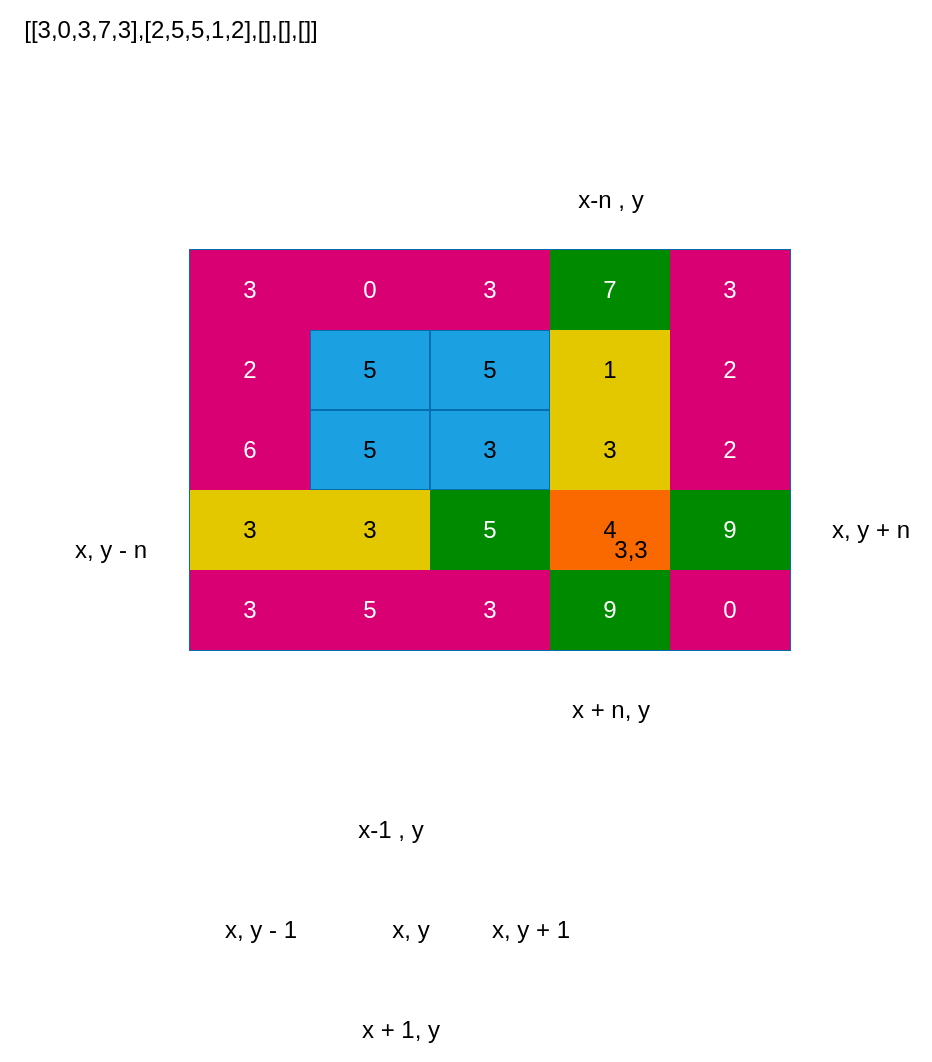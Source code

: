 <mxfile>
    <diagram id="BhptyLjr23Kal0yeoNKN" name="Day 8">
        <mxGraphModel dx="527" dy="769" grid="1" gridSize="10" guides="1" tooltips="1" connect="1" arrows="1" fold="1" page="1" pageScale="1" pageWidth="850" pageHeight="1100" math="0" shadow="0">
            <root>
                <mxCell id="0"/>
                <mxCell id="1" parent="0"/>
                <mxCell id="16" value="" style="shape=table;startSize=0;container=1;collapsible=0;childLayout=tableLayout;fillColor=#1ba1e2;fontColor=#ffffff;strokeColor=#006EAF;" parent="1" vertex="1">
                    <mxGeometry x="270" y="240" width="300" height="200" as="geometry"/>
                </mxCell>
                <mxCell id="17" value="" style="shape=tableRow;horizontal=0;startSize=0;swimlaneHead=0;swimlaneBody=0;top=0;left=0;bottom=0;right=0;collapsible=0;dropTarget=0;fillColor=none;points=[[0,0.5],[1,0.5]];portConstraint=eastwest;" parent="16" vertex="1">
                    <mxGeometry width="300" height="40" as="geometry"/>
                </mxCell>
                <mxCell id="18" value="3&lt;br&gt;" style="shape=partialRectangle;html=1;whiteSpace=wrap;connectable=0;overflow=hidden;fillColor=#d80073;top=0;left=0;bottom=0;right=0;pointerEvents=1;fontColor=#ffffff;strokeColor=#A50040;" parent="17" vertex="1">
                    <mxGeometry width="60" height="40" as="geometry">
                        <mxRectangle width="60" height="40" as="alternateBounds"/>
                    </mxGeometry>
                </mxCell>
                <mxCell id="19" value="0" style="shape=partialRectangle;html=1;whiteSpace=wrap;connectable=0;overflow=hidden;fillColor=#d80073;top=0;left=0;bottom=0;right=0;pointerEvents=1;fontColor=#ffffff;strokeColor=#A50040;" parent="17" vertex="1">
                    <mxGeometry x="60" width="60" height="40" as="geometry">
                        <mxRectangle width="60" height="40" as="alternateBounds"/>
                    </mxGeometry>
                </mxCell>
                <mxCell id="20" value="3" style="shape=partialRectangle;html=1;whiteSpace=wrap;connectable=0;overflow=hidden;fillColor=#d80073;top=0;left=0;bottom=0;right=0;pointerEvents=1;fontColor=#ffffff;strokeColor=#A50040;" parent="17" vertex="1">
                    <mxGeometry x="120" width="60" height="40" as="geometry">
                        <mxRectangle width="60" height="40" as="alternateBounds"/>
                    </mxGeometry>
                </mxCell>
                <mxCell id="21" value="7" style="shape=partialRectangle;html=1;whiteSpace=wrap;connectable=0;overflow=hidden;fillColor=#008a00;top=0;left=0;bottom=0;right=0;pointerEvents=1;fontColor=#ffffff;strokeColor=#005700;" parent="17" vertex="1">
                    <mxGeometry x="180" width="60" height="40" as="geometry">
                        <mxRectangle width="60" height="40" as="alternateBounds"/>
                    </mxGeometry>
                </mxCell>
                <mxCell id="22" value="3" style="shape=partialRectangle;html=1;whiteSpace=wrap;connectable=0;overflow=hidden;fillColor=#d80073;top=0;left=0;bottom=0;right=0;pointerEvents=1;fontColor=#ffffff;strokeColor=#A50040;" parent="17" vertex="1">
                    <mxGeometry x="240" width="60" height="40" as="geometry">
                        <mxRectangle width="60" height="40" as="alternateBounds"/>
                    </mxGeometry>
                </mxCell>
                <mxCell id="23" value="" style="shape=tableRow;horizontal=0;startSize=0;swimlaneHead=0;swimlaneBody=0;top=0;left=0;bottom=0;right=0;collapsible=0;dropTarget=0;fillColor=none;points=[[0,0.5],[1,0.5]];portConstraint=eastwest;" parent="16" vertex="1">
                    <mxGeometry y="40" width="300" height="40" as="geometry"/>
                </mxCell>
                <mxCell id="24" value="2" style="shape=partialRectangle;html=1;whiteSpace=wrap;connectable=0;overflow=hidden;fillColor=#d80073;top=0;left=0;bottom=0;right=0;pointerEvents=1;fontColor=#ffffff;strokeColor=#A50040;" parent="23" vertex="1">
                    <mxGeometry width="60" height="40" as="geometry">
                        <mxRectangle width="60" height="40" as="alternateBounds"/>
                    </mxGeometry>
                </mxCell>
                <mxCell id="25" value="5" style="shape=partialRectangle;html=1;whiteSpace=wrap;connectable=0;overflow=hidden;fillColor=none;top=0;left=0;bottom=0;right=0;pointerEvents=1;" parent="23" vertex="1">
                    <mxGeometry x="60" width="60" height="40" as="geometry">
                        <mxRectangle width="60" height="40" as="alternateBounds"/>
                    </mxGeometry>
                </mxCell>
                <mxCell id="26" value="5" style="shape=partialRectangle;html=1;whiteSpace=wrap;connectable=0;overflow=hidden;fillColor=none;top=0;left=0;bottom=0;right=0;pointerEvents=1;" parent="23" vertex="1">
                    <mxGeometry x="120" width="60" height="40" as="geometry">
                        <mxRectangle width="60" height="40" as="alternateBounds"/>
                    </mxGeometry>
                </mxCell>
                <mxCell id="27" value="1" style="shape=partialRectangle;html=1;whiteSpace=wrap;connectable=0;overflow=hidden;fillColor=#e3c800;top=0;left=0;bottom=0;right=0;pointerEvents=1;fontColor=#000000;strokeColor=#B09500;" parent="23" vertex="1">
                    <mxGeometry x="180" width="60" height="40" as="geometry">
                        <mxRectangle width="60" height="40" as="alternateBounds"/>
                    </mxGeometry>
                </mxCell>
                <mxCell id="28" value="2" style="shape=partialRectangle;html=1;whiteSpace=wrap;connectable=0;overflow=hidden;fillColor=#d80073;top=0;left=0;bottom=0;right=0;pointerEvents=1;fontColor=#ffffff;strokeColor=#A50040;" parent="23" vertex="1">
                    <mxGeometry x="240" width="60" height="40" as="geometry">
                        <mxRectangle width="60" height="40" as="alternateBounds"/>
                    </mxGeometry>
                </mxCell>
                <mxCell id="29" value="" style="shape=tableRow;horizontal=0;startSize=0;swimlaneHead=0;swimlaneBody=0;top=0;left=0;bottom=0;right=0;collapsible=0;dropTarget=0;fillColor=none;points=[[0,0.5],[1,0.5]];portConstraint=eastwest;" parent="16" vertex="1">
                    <mxGeometry y="80" width="300" height="40" as="geometry"/>
                </mxCell>
                <mxCell id="30" value="6" style="shape=partialRectangle;html=1;whiteSpace=wrap;connectable=0;overflow=hidden;fillColor=#d80073;top=0;left=0;bottom=0;right=0;pointerEvents=1;fontColor=#ffffff;strokeColor=#A50040;" parent="29" vertex="1">
                    <mxGeometry width="60" height="40" as="geometry">
                        <mxRectangle width="60" height="40" as="alternateBounds"/>
                    </mxGeometry>
                </mxCell>
                <mxCell id="31" value="5" style="shape=partialRectangle;html=1;whiteSpace=wrap;connectable=0;overflow=hidden;fillColor=none;top=0;left=0;bottom=0;right=0;pointerEvents=1;" parent="29" vertex="1">
                    <mxGeometry x="60" width="60" height="40" as="geometry">
                        <mxRectangle width="60" height="40" as="alternateBounds"/>
                    </mxGeometry>
                </mxCell>
                <mxCell id="32" value="3" style="shape=partialRectangle;html=1;whiteSpace=wrap;connectable=0;overflow=hidden;fillColor=none;top=0;left=0;bottom=0;right=0;pointerEvents=1;" parent="29" vertex="1">
                    <mxGeometry x="120" width="60" height="40" as="geometry">
                        <mxRectangle width="60" height="40" as="alternateBounds"/>
                    </mxGeometry>
                </mxCell>
                <mxCell id="33" value="3" style="shape=partialRectangle;html=1;whiteSpace=wrap;connectable=0;overflow=hidden;fillColor=#e3c800;top=0;left=0;bottom=0;right=0;pointerEvents=1;fontColor=#000000;strokeColor=#B09500;" parent="29" vertex="1">
                    <mxGeometry x="180" width="60" height="40" as="geometry">
                        <mxRectangle width="60" height="40" as="alternateBounds"/>
                    </mxGeometry>
                </mxCell>
                <mxCell id="34" value="2" style="shape=partialRectangle;html=1;whiteSpace=wrap;connectable=0;overflow=hidden;fillColor=#d80073;top=0;left=0;bottom=0;right=0;pointerEvents=1;fontColor=#ffffff;strokeColor=#A50040;" parent="29" vertex="1">
                    <mxGeometry x="240" width="60" height="40" as="geometry">
                        <mxRectangle width="60" height="40" as="alternateBounds"/>
                    </mxGeometry>
                </mxCell>
                <mxCell id="35" value="" style="shape=tableRow;horizontal=0;startSize=0;swimlaneHead=0;swimlaneBody=0;top=0;left=0;bottom=0;right=0;collapsible=0;dropTarget=0;fillColor=none;points=[[0,0.5],[1,0.5]];portConstraint=eastwest;" parent="16" vertex="1">
                    <mxGeometry y="120" width="300" height="40" as="geometry"/>
                </mxCell>
                <mxCell id="36" value="3" style="shape=partialRectangle;html=1;whiteSpace=wrap;connectable=0;overflow=hidden;fillColor=#e3c800;top=0;left=0;bottom=0;right=0;pointerEvents=1;fontColor=#000000;strokeColor=#B09500;" parent="35" vertex="1">
                    <mxGeometry width="60" height="40" as="geometry">
                        <mxRectangle width="60" height="40" as="alternateBounds"/>
                    </mxGeometry>
                </mxCell>
                <mxCell id="37" value="3" style="shape=partialRectangle;html=1;whiteSpace=wrap;connectable=0;overflow=hidden;fillColor=#e3c800;top=0;left=0;bottom=0;right=0;pointerEvents=1;fontColor=#000000;strokeColor=#B09500;" parent="35" vertex="1">
                    <mxGeometry x="60" width="60" height="40" as="geometry">
                        <mxRectangle width="60" height="40" as="alternateBounds"/>
                    </mxGeometry>
                </mxCell>
                <mxCell id="38" value="5" style="shape=partialRectangle;html=1;whiteSpace=wrap;connectable=0;overflow=hidden;fillColor=#008a00;top=0;left=0;bottom=0;right=0;pointerEvents=1;fontColor=#ffffff;strokeColor=#005700;" parent="35" vertex="1">
                    <mxGeometry x="120" width="60" height="40" as="geometry">
                        <mxRectangle width="60" height="40" as="alternateBounds"/>
                    </mxGeometry>
                </mxCell>
                <mxCell id="39" value="4" style="shape=partialRectangle;html=1;whiteSpace=wrap;connectable=0;overflow=hidden;fillColor=#fa6800;top=0;left=0;bottom=0;right=0;pointerEvents=1;fontColor=#000000;strokeColor=#C73500;" parent="35" vertex="1">
                    <mxGeometry x="180" width="60" height="40" as="geometry">
                        <mxRectangle width="60" height="40" as="alternateBounds"/>
                    </mxGeometry>
                </mxCell>
                <mxCell id="40" value="9" style="shape=partialRectangle;html=1;whiteSpace=wrap;connectable=0;overflow=hidden;fillColor=#008a00;top=0;left=0;bottom=0;right=0;pointerEvents=1;fontColor=#ffffff;strokeColor=#005700;" parent="35" vertex="1">
                    <mxGeometry x="240" width="60" height="40" as="geometry">
                        <mxRectangle width="60" height="40" as="alternateBounds"/>
                    </mxGeometry>
                </mxCell>
                <mxCell id="41" value="" style="shape=tableRow;horizontal=0;startSize=0;swimlaneHead=0;swimlaneBody=0;top=0;left=0;bottom=0;right=0;collapsible=0;dropTarget=0;fillColor=none;points=[[0,0.5],[1,0.5]];portConstraint=eastwest;" parent="16" vertex="1">
                    <mxGeometry y="160" width="300" height="40" as="geometry"/>
                </mxCell>
                <mxCell id="42" value="3" style="shape=partialRectangle;html=1;whiteSpace=wrap;connectable=0;overflow=hidden;fillColor=#d80073;top=0;left=0;bottom=0;right=0;pointerEvents=1;fontColor=#ffffff;strokeColor=#A50040;" parent="41" vertex="1">
                    <mxGeometry width="60" height="40" as="geometry">
                        <mxRectangle width="60" height="40" as="alternateBounds"/>
                    </mxGeometry>
                </mxCell>
                <mxCell id="43" value="5" style="shape=partialRectangle;html=1;whiteSpace=wrap;connectable=0;overflow=hidden;fillColor=#d80073;top=0;left=0;bottom=0;right=0;pointerEvents=1;fontColor=#ffffff;strokeColor=#A50040;" parent="41" vertex="1">
                    <mxGeometry x="60" width="60" height="40" as="geometry">
                        <mxRectangle width="60" height="40" as="alternateBounds"/>
                    </mxGeometry>
                </mxCell>
                <mxCell id="44" value="3" style="shape=partialRectangle;html=1;whiteSpace=wrap;connectable=0;overflow=hidden;fillColor=#d80073;top=0;left=0;bottom=0;right=0;pointerEvents=1;fontColor=#ffffff;strokeColor=#A50040;" parent="41" vertex="1">
                    <mxGeometry x="120" width="60" height="40" as="geometry">
                        <mxRectangle width="60" height="40" as="alternateBounds"/>
                    </mxGeometry>
                </mxCell>
                <mxCell id="45" value="9" style="shape=partialRectangle;html=1;whiteSpace=wrap;connectable=0;overflow=hidden;fillColor=#008a00;top=0;left=0;bottom=0;right=0;pointerEvents=1;fontColor=#ffffff;strokeColor=#005700;" parent="41" vertex="1">
                    <mxGeometry x="180" width="60" height="40" as="geometry">
                        <mxRectangle width="60" height="40" as="alternateBounds"/>
                    </mxGeometry>
                </mxCell>
                <mxCell id="46" value="0" style="shape=partialRectangle;html=1;whiteSpace=wrap;connectable=0;overflow=hidden;fillColor=#d80073;top=0;left=0;bottom=0;right=0;pointerEvents=1;fontColor=#ffffff;strokeColor=#A50040;" parent="41" vertex="1">
                    <mxGeometry x="240" width="60" height="40" as="geometry">
                        <mxRectangle width="60" height="40" as="alternateBounds"/>
                    </mxGeometry>
                </mxCell>
                <mxCell id="47" value="x, y" style="text;html=1;align=center;verticalAlign=middle;resizable=0;points=[];autosize=1;strokeColor=none;fillColor=none;" parent="1" vertex="1">
                    <mxGeometry x="360" y="565" width="40" height="30" as="geometry"/>
                </mxCell>
                <mxCell id="48" value="x-1 , y" style="text;html=1;align=center;verticalAlign=middle;resizable=0;points=[];autosize=1;strokeColor=none;fillColor=none;" parent="1" vertex="1">
                    <mxGeometry x="340" y="515" width="60" height="30" as="geometry"/>
                </mxCell>
                <mxCell id="49" value="x, y + 1" style="text;html=1;align=center;verticalAlign=middle;resizable=0;points=[];autosize=1;strokeColor=none;fillColor=none;" parent="1" vertex="1">
                    <mxGeometry x="410" y="565" width="60" height="30" as="geometry"/>
                </mxCell>
                <mxCell id="50" value="x + 1, y" style="text;html=1;align=center;verticalAlign=middle;resizable=0;points=[];autosize=1;strokeColor=none;fillColor=none;" parent="1" vertex="1">
                    <mxGeometry x="345" y="615" width="60" height="30" as="geometry"/>
                </mxCell>
                <mxCell id="51" value="x, y - 1" style="text;html=1;align=center;verticalAlign=middle;resizable=0;points=[];autosize=1;strokeColor=none;fillColor=none;" parent="1" vertex="1">
                    <mxGeometry x="275" y="565" width="60" height="30" as="geometry"/>
                </mxCell>
                <mxCell id="53" value="x-n , y" style="text;html=1;align=center;verticalAlign=middle;resizable=0;points=[];autosize=1;strokeColor=none;fillColor=none;" parent="1" vertex="1">
                    <mxGeometry x="450" y="200" width="60" height="30" as="geometry"/>
                </mxCell>
                <mxCell id="54" value="x + n, y" style="text;html=1;align=center;verticalAlign=middle;resizable=0;points=[];autosize=1;strokeColor=none;fillColor=none;" parent="1" vertex="1">
                    <mxGeometry x="450" y="455" width="60" height="30" as="geometry"/>
                </mxCell>
                <mxCell id="55" value="x, y + n" style="text;html=1;align=center;verticalAlign=middle;resizable=0;points=[];autosize=1;strokeColor=none;fillColor=none;" parent="1" vertex="1">
                    <mxGeometry x="580" y="365" width="60" height="30" as="geometry"/>
                </mxCell>
                <mxCell id="56" value="x, y - n" style="text;html=1;align=center;verticalAlign=middle;resizable=0;points=[];autosize=1;strokeColor=none;fillColor=none;" parent="1" vertex="1">
                    <mxGeometry x="200" y="375" width="60" height="30" as="geometry"/>
                </mxCell>
                <mxCell id="57" value="3,3" style="text;html=1;align=center;verticalAlign=middle;resizable=0;points=[];autosize=1;strokeColor=none;fillColor=none;" parent="1" vertex="1">
                    <mxGeometry x="470" y="375" width="40" height="30" as="geometry"/>
                </mxCell>
                <mxCell id="58" value="[[3,0,3,7,3],[2,5,5,1,2],[],[],[]]" style="text;html=1;align=center;verticalAlign=middle;resizable=0;points=[];autosize=1;strokeColor=none;fillColor=none;" parent="1" vertex="1">
                    <mxGeometry x="175" y="115" width="170" height="30" as="geometry"/>
                </mxCell>
            </root>
        </mxGraphModel>
    </diagram>
    <diagram id="nbaSz30AgQtmti7IWYpT" name="Day 9">
        <mxGraphModel dx="422" dy="705" grid="1" gridSize="10" guides="1" tooltips="1" connect="1" arrows="1" fold="1" page="1" pageScale="1" pageWidth="850" pageHeight="1100" math="0" shadow="0">
            <root>
                <mxCell id="0"/>
                <mxCell id="1" parent="0"/>
                <mxCell id="EIXobPKT0YBXCrwdWeGy-1" value="TAIL" style="text;html=1;align=center;verticalAlign=middle;resizable=0;points=[];autosize=1;strokeColor=none;fillColor=none;" parent="1" vertex="1">
                    <mxGeometry x="75" y="75" width="50" height="30" as="geometry"/>
                </mxCell>
                <mxCell id="EIXobPKT0YBXCrwdWeGy-2" value="CAN BE 0 OR 1 CELL AWAY FROM HEAD" style="text;html=1;align=left;verticalAlign=middle;resizable=0;points=[];autosize=1;strokeColor=none;fillColor=none;" parent="1" vertex="1">
                    <mxGeometry x="90" y="105" width="250" height="30" as="geometry"/>
                </mxCell>
                <mxCell id="EIXobPKT0YBXCrwdWeGy-3" value="Head has an aura" style="text;html=1;align=center;verticalAlign=middle;resizable=0;points=[];autosize=1;strokeColor=none;fillColor=none;" parent="1" vertex="1">
                    <mxGeometry x="90" y="155" width="120" height="30" as="geometry"/>
                </mxCell>
                <mxCell id="EIXobPKT0YBXCrwdWeGy-5" value="" style="shape=table;startSize=0;container=1;collapsible=0;childLayout=tableLayout;" parent="1" vertex="1">
                    <mxGeometry x="110" y="200" width="110" height="70" as="geometry"/>
                </mxCell>
                <mxCell id="EIXobPKT0YBXCrwdWeGy-6" value="" style="shape=tableRow;horizontal=0;startSize=0;swimlaneHead=0;swimlaneBody=0;top=0;left=0;bottom=0;right=0;collapsible=0;dropTarget=0;fillColor=none;points=[[0,0.5],[1,0.5]];portConstraint=eastwest;" parent="EIXobPKT0YBXCrwdWeGy-5" vertex="1">
                    <mxGeometry width="110" height="23" as="geometry"/>
                </mxCell>
                <mxCell id="EIXobPKT0YBXCrwdWeGy-7" value="" style="shape=partialRectangle;html=1;whiteSpace=wrap;connectable=0;overflow=hidden;fillColor=none;top=0;left=0;bottom=0;right=0;pointerEvents=1;" parent="EIXobPKT0YBXCrwdWeGy-6" vertex="1">
                    <mxGeometry width="37" height="23" as="geometry">
                        <mxRectangle width="37" height="23" as="alternateBounds"/>
                    </mxGeometry>
                </mxCell>
                <mxCell id="EIXobPKT0YBXCrwdWeGy-8" value="" style="shape=partialRectangle;html=1;whiteSpace=wrap;connectable=0;overflow=hidden;fillColor=none;top=0;left=0;bottom=0;right=0;pointerEvents=1;" parent="EIXobPKT0YBXCrwdWeGy-6" vertex="1">
                    <mxGeometry x="37" width="36" height="23" as="geometry">
                        <mxRectangle width="36" height="23" as="alternateBounds"/>
                    </mxGeometry>
                </mxCell>
                <mxCell id="EIXobPKT0YBXCrwdWeGy-9" value="" style="shape=partialRectangle;html=1;whiteSpace=wrap;connectable=0;overflow=hidden;fillColor=none;top=0;left=0;bottom=0;right=0;pointerEvents=1;" parent="EIXobPKT0YBXCrwdWeGy-6" vertex="1">
                    <mxGeometry x="73" width="37" height="23" as="geometry">
                        <mxRectangle width="37" height="23" as="alternateBounds"/>
                    </mxGeometry>
                </mxCell>
                <mxCell id="EIXobPKT0YBXCrwdWeGy-10" value="" style="shape=tableRow;horizontal=0;startSize=0;swimlaneHead=0;swimlaneBody=0;top=0;left=0;bottom=0;right=0;collapsible=0;dropTarget=0;fillColor=none;points=[[0,0.5],[1,0.5]];portConstraint=eastwest;" parent="EIXobPKT0YBXCrwdWeGy-5" vertex="1">
                    <mxGeometry y="23" width="110" height="24" as="geometry"/>
                </mxCell>
                <mxCell id="EIXobPKT0YBXCrwdWeGy-11" value="T" style="shape=partialRectangle;html=1;whiteSpace=wrap;connectable=0;overflow=hidden;fillColor=#60a917;top=0;left=0;bottom=0;right=0;pointerEvents=1;fontColor=#ffffff;strokeColor=#2D7600;" parent="EIXobPKT0YBXCrwdWeGy-10" vertex="1">
                    <mxGeometry width="37" height="24" as="geometry">
                        <mxRectangle width="37" height="24" as="alternateBounds"/>
                    </mxGeometry>
                </mxCell>
                <mxCell id="EIXobPKT0YBXCrwdWeGy-12" value="H" style="shape=partialRectangle;html=1;whiteSpace=wrap;connectable=0;overflow=hidden;fillColor=#008a00;top=0;left=0;bottom=0;right=0;pointerEvents=1;fontColor=#ffffff;strokeColor=#005700;" parent="EIXobPKT0YBXCrwdWeGy-10" vertex="1">
                    <mxGeometry x="37" width="36" height="24" as="geometry">
                        <mxRectangle width="36" height="24" as="alternateBounds"/>
                    </mxGeometry>
                </mxCell>
                <mxCell id="EIXobPKT0YBXCrwdWeGy-13" value="" style="shape=partialRectangle;html=1;whiteSpace=wrap;connectable=0;overflow=hidden;fillColor=#1ba1e2;top=0;left=0;bottom=0;right=0;pointerEvents=1;fontColor=#ffffff;strokeColor=#006EAF;" parent="EIXobPKT0YBXCrwdWeGy-10" vertex="1">
                    <mxGeometry x="73" width="37" height="24" as="geometry">
                        <mxRectangle width="37" height="24" as="alternateBounds"/>
                    </mxGeometry>
                </mxCell>
                <mxCell id="EIXobPKT0YBXCrwdWeGy-14" value="" style="shape=tableRow;horizontal=0;startSize=0;swimlaneHead=0;swimlaneBody=0;top=0;left=0;bottom=0;right=0;collapsible=0;dropTarget=0;fillColor=none;points=[[0,0.5],[1,0.5]];portConstraint=eastwest;" parent="EIXobPKT0YBXCrwdWeGy-5" vertex="1">
                    <mxGeometry y="47" width="110" height="23" as="geometry"/>
                </mxCell>
                <mxCell id="EIXobPKT0YBXCrwdWeGy-15" value="" style="shape=partialRectangle;html=1;whiteSpace=wrap;connectable=0;overflow=hidden;fillColor=none;top=0;left=0;bottom=0;right=0;pointerEvents=1;" parent="EIXobPKT0YBXCrwdWeGy-14" vertex="1">
                    <mxGeometry width="37" height="23" as="geometry">
                        <mxRectangle width="37" height="23" as="alternateBounds"/>
                    </mxGeometry>
                </mxCell>
                <mxCell id="EIXobPKT0YBXCrwdWeGy-16" value="" style="shape=partialRectangle;html=1;whiteSpace=wrap;connectable=0;overflow=hidden;fillColor=none;top=0;left=0;bottom=0;right=0;pointerEvents=1;" parent="EIXobPKT0YBXCrwdWeGy-14" vertex="1">
                    <mxGeometry x="37" width="36" height="23" as="geometry">
                        <mxRectangle width="36" height="23" as="alternateBounds"/>
                    </mxGeometry>
                </mxCell>
                <mxCell id="EIXobPKT0YBXCrwdWeGy-17" value="" style="shape=partialRectangle;html=1;whiteSpace=wrap;connectable=0;overflow=hidden;fillColor=none;top=0;left=0;bottom=0;right=0;pointerEvents=1;" parent="EIXobPKT0YBXCrwdWeGy-14" vertex="1">
                    <mxGeometry x="73" width="37" height="23" as="geometry">
                        <mxRectangle width="37" height="23" as="alternateBounds"/>
                    </mxGeometry>
                </mxCell>
                <mxCell id="EIXobPKT0YBXCrwdWeGy-18" value="When Tail gets out of the aura" style="text;html=1;align=center;verticalAlign=middle;resizable=0;points=[];autosize=1;strokeColor=none;fillColor=none;" parent="1" vertex="1">
                    <mxGeometry x="110" y="290" width="180" height="30" as="geometry"/>
                </mxCell>
                <mxCell id="EIXobPKT0YBXCrwdWeGy-19" value="" style="shape=table;startSize=0;container=1;collapsible=0;childLayout=tableLayout;" parent="1" vertex="1">
                    <mxGeometry x="110" y="320" width="110" height="70" as="geometry"/>
                </mxCell>
                <mxCell id="EIXobPKT0YBXCrwdWeGy-20" value="" style="shape=tableRow;horizontal=0;startSize=0;swimlaneHead=0;swimlaneBody=0;top=0;left=0;bottom=0;right=0;collapsible=0;dropTarget=0;fillColor=none;points=[[0,0.5],[1,0.5]];portConstraint=eastwest;" parent="EIXobPKT0YBXCrwdWeGy-19" vertex="1">
                    <mxGeometry width="110" height="23" as="geometry"/>
                </mxCell>
                <mxCell id="EIXobPKT0YBXCrwdWeGy-21" value="" style="shape=partialRectangle;html=1;whiteSpace=wrap;connectable=0;overflow=hidden;fillColor=none;top=0;left=0;bottom=0;right=0;pointerEvents=1;" parent="EIXobPKT0YBXCrwdWeGy-20" vertex="1">
                    <mxGeometry width="37" height="23" as="geometry">
                        <mxRectangle width="37" height="23" as="alternateBounds"/>
                    </mxGeometry>
                </mxCell>
                <mxCell id="EIXobPKT0YBXCrwdWeGy-22" value="" style="shape=partialRectangle;html=1;whiteSpace=wrap;connectable=0;overflow=hidden;fillColor=none;top=0;left=0;bottom=0;right=0;pointerEvents=1;" parent="EIXobPKT0YBXCrwdWeGy-20" vertex="1">
                    <mxGeometry x="37" width="36" height="23" as="geometry">
                        <mxRectangle width="36" height="23" as="alternateBounds"/>
                    </mxGeometry>
                </mxCell>
                <mxCell id="EIXobPKT0YBXCrwdWeGy-23" value="" style="shape=partialRectangle;html=1;whiteSpace=wrap;connectable=0;overflow=hidden;fillColor=none;top=0;left=0;bottom=0;right=0;pointerEvents=1;" parent="EIXobPKT0YBXCrwdWeGy-20" vertex="1">
                    <mxGeometry x="73" width="37" height="23" as="geometry">
                        <mxRectangle width="37" height="23" as="alternateBounds"/>
                    </mxGeometry>
                </mxCell>
                <mxCell id="EIXobPKT0YBXCrwdWeGy-24" value="" style="shape=tableRow;horizontal=0;startSize=0;swimlaneHead=0;swimlaneBody=0;top=0;left=0;bottom=0;right=0;collapsible=0;dropTarget=0;fillColor=none;points=[[0,0.5],[1,0.5]];portConstraint=eastwest;" parent="EIXobPKT0YBXCrwdWeGy-19" vertex="1">
                    <mxGeometry y="23" width="110" height="24" as="geometry"/>
                </mxCell>
                <mxCell id="EIXobPKT0YBXCrwdWeGy-25" value="" style="shape=partialRectangle;html=1;whiteSpace=wrap;connectable=0;overflow=hidden;fillColor=#008a00;top=0;left=0;bottom=0;right=0;pointerEvents=1;fontColor=#ffffff;strokeColor=#005700;" parent="EIXobPKT0YBXCrwdWeGy-24" vertex="1">
                    <mxGeometry width="37" height="24" as="geometry">
                        <mxRectangle width="37" height="24" as="alternateBounds"/>
                    </mxGeometry>
                </mxCell>
                <mxCell id="EIXobPKT0YBXCrwdWeGy-26" value="H" style="shape=partialRectangle;html=1;whiteSpace=wrap;connectable=0;overflow=hidden;fillColor=#1ba1e2;top=0;left=0;bottom=0;right=0;pointerEvents=1;fontColor=#ffffff;strokeColor=#006EAF;" parent="EIXobPKT0YBXCrwdWeGy-24" vertex="1">
                    <mxGeometry x="37" width="36" height="24" as="geometry">
                        <mxRectangle width="36" height="24" as="alternateBounds"/>
                    </mxGeometry>
                </mxCell>
                <mxCell id="EIXobPKT0YBXCrwdWeGy-27" value="" style="shape=partialRectangle;html=1;whiteSpace=wrap;connectable=0;overflow=hidden;fillColor=#0050ef;top=0;left=0;bottom=0;right=0;pointerEvents=1;fontColor=#ffffff;strokeColor=#001DBC;" parent="EIXobPKT0YBXCrwdWeGy-24" vertex="1">
                    <mxGeometry x="73" width="37" height="24" as="geometry">
                        <mxRectangle width="37" height="24" as="alternateBounds"/>
                    </mxGeometry>
                </mxCell>
                <mxCell id="EIXobPKT0YBXCrwdWeGy-28" value="" style="shape=tableRow;horizontal=0;startSize=0;swimlaneHead=0;swimlaneBody=0;top=0;left=0;bottom=0;right=0;collapsible=0;dropTarget=0;fillColor=none;points=[[0,0.5],[1,0.5]];portConstraint=eastwest;" parent="EIXobPKT0YBXCrwdWeGy-19" vertex="1">
                    <mxGeometry y="47" width="110" height="23" as="geometry"/>
                </mxCell>
                <mxCell id="EIXobPKT0YBXCrwdWeGy-29" value="" style="shape=partialRectangle;html=1;whiteSpace=wrap;connectable=0;overflow=hidden;fillColor=none;top=0;left=0;bottom=0;right=0;pointerEvents=1;" parent="EIXobPKT0YBXCrwdWeGy-28" vertex="1">
                    <mxGeometry width="37" height="23" as="geometry">
                        <mxRectangle width="37" height="23" as="alternateBounds"/>
                    </mxGeometry>
                </mxCell>
                <mxCell id="EIXobPKT0YBXCrwdWeGy-30" value="" style="shape=partialRectangle;html=1;whiteSpace=wrap;connectable=0;overflow=hidden;fillColor=none;top=0;left=0;bottom=0;right=0;pointerEvents=1;" parent="EIXobPKT0YBXCrwdWeGy-28" vertex="1">
                    <mxGeometry x="37" width="36" height="23" as="geometry">
                        <mxRectangle width="36" height="23" as="alternateBounds"/>
                    </mxGeometry>
                </mxCell>
                <mxCell id="EIXobPKT0YBXCrwdWeGy-31" value="" style="shape=partialRectangle;html=1;whiteSpace=wrap;connectable=0;overflow=hidden;fillColor=none;top=0;left=0;bottom=0;right=0;pointerEvents=1;" parent="EIXobPKT0YBXCrwdWeGy-28" vertex="1">
                    <mxGeometry x="73" width="37" height="23" as="geometry">
                        <mxRectangle width="37" height="23" as="alternateBounds"/>
                    </mxGeometry>
                </mxCell>
                <mxCell id="EIXobPKT0YBXCrwdWeGy-32" value="T" style="text;html=1;align=center;verticalAlign=middle;resizable=0;points=[];autosize=1;strokeColor=#2D7600;fillColor=#60a917;fontColor=#ffffff;" parent="1" vertex="1">
                    <mxGeometry x="75" y="340" width="30" height="30" as="geometry"/>
                </mxCell>
                <mxCell id="EIXobPKT0YBXCrwdWeGy-33" value="Tail goes back into aura from where H last was" style="text;html=1;align=center;verticalAlign=middle;resizable=0;points=[];autosize=1;strokeColor=none;fillColor=none;" parent="1" vertex="1">
                    <mxGeometry x="100" y="420" width="270" height="30" as="geometry"/>
                </mxCell>
                <mxCell id="EIXobPKT0YBXCrwdWeGy-34" value="" style="shape=table;startSize=0;container=1;collapsible=0;childLayout=tableLayout;" parent="1" vertex="1">
                    <mxGeometry x="110" y="460" width="110" height="70" as="geometry"/>
                </mxCell>
                <mxCell id="EIXobPKT0YBXCrwdWeGy-35" value="" style="shape=tableRow;horizontal=0;startSize=0;swimlaneHead=0;swimlaneBody=0;top=0;left=0;bottom=0;right=0;collapsible=0;dropTarget=0;fillColor=none;points=[[0,0.5],[1,0.5]];portConstraint=eastwest;" parent="EIXobPKT0YBXCrwdWeGy-34" vertex="1">
                    <mxGeometry width="110" height="23" as="geometry"/>
                </mxCell>
                <mxCell id="EIXobPKT0YBXCrwdWeGy-36" value="" style="shape=partialRectangle;html=1;whiteSpace=wrap;connectable=0;overflow=hidden;fillColor=none;top=0;left=0;bottom=0;right=0;pointerEvents=1;" parent="EIXobPKT0YBXCrwdWeGy-35" vertex="1">
                    <mxGeometry width="37" height="23" as="geometry">
                        <mxRectangle width="37" height="23" as="alternateBounds"/>
                    </mxGeometry>
                </mxCell>
                <mxCell id="EIXobPKT0YBXCrwdWeGy-37" value="" style="shape=partialRectangle;html=1;whiteSpace=wrap;connectable=0;overflow=hidden;fillColor=none;top=0;left=0;bottom=0;right=0;pointerEvents=1;" parent="EIXobPKT0YBXCrwdWeGy-35" vertex="1">
                    <mxGeometry x="37" width="36" height="23" as="geometry">
                        <mxRectangle width="36" height="23" as="alternateBounds"/>
                    </mxGeometry>
                </mxCell>
                <mxCell id="EIXobPKT0YBXCrwdWeGy-38" value="" style="shape=partialRectangle;html=1;whiteSpace=wrap;connectable=0;overflow=hidden;fillColor=none;top=0;left=0;bottom=0;right=0;pointerEvents=1;" parent="EIXobPKT0YBXCrwdWeGy-35" vertex="1">
                    <mxGeometry x="73" width="37" height="23" as="geometry">
                        <mxRectangle width="37" height="23" as="alternateBounds"/>
                    </mxGeometry>
                </mxCell>
                <mxCell id="EIXobPKT0YBXCrwdWeGy-39" value="" style="shape=tableRow;horizontal=0;startSize=0;swimlaneHead=0;swimlaneBody=0;top=0;left=0;bottom=0;right=0;collapsible=0;dropTarget=0;fillColor=none;points=[[0,0.5],[1,0.5]];portConstraint=eastwest;" parent="EIXobPKT0YBXCrwdWeGy-34" vertex="1">
                    <mxGeometry y="23" width="110" height="24" as="geometry"/>
                </mxCell>
                <mxCell id="EIXobPKT0YBXCrwdWeGy-40" value="T" style="shape=partialRectangle;html=1;whiteSpace=wrap;connectable=0;overflow=hidden;fillColor=#008a00;top=0;left=0;bottom=0;right=0;pointerEvents=1;fontColor=#ffffff;strokeColor=#005700;" parent="EIXobPKT0YBXCrwdWeGy-39" vertex="1">
                    <mxGeometry width="37" height="24" as="geometry">
                        <mxRectangle width="37" height="24" as="alternateBounds"/>
                    </mxGeometry>
                </mxCell>
                <mxCell id="EIXobPKT0YBXCrwdWeGy-41" value="H" style="shape=partialRectangle;html=1;whiteSpace=wrap;connectable=0;overflow=hidden;fillColor=#1ba1e2;top=0;left=0;bottom=0;right=0;pointerEvents=1;fontColor=#ffffff;strokeColor=#006EAF;" parent="EIXobPKT0YBXCrwdWeGy-39" vertex="1">
                    <mxGeometry x="37" width="36" height="24" as="geometry">
                        <mxRectangle width="36" height="24" as="alternateBounds"/>
                    </mxGeometry>
                </mxCell>
                <mxCell id="EIXobPKT0YBXCrwdWeGy-42" value="" style="shape=partialRectangle;html=1;whiteSpace=wrap;connectable=0;overflow=hidden;fillColor=#0050ef;top=0;left=0;bottom=0;right=0;pointerEvents=1;fontColor=#ffffff;strokeColor=#001DBC;" parent="EIXobPKT0YBXCrwdWeGy-39" vertex="1">
                    <mxGeometry x="73" width="37" height="24" as="geometry">
                        <mxRectangle width="37" height="24" as="alternateBounds"/>
                    </mxGeometry>
                </mxCell>
                <mxCell id="EIXobPKT0YBXCrwdWeGy-43" value="" style="shape=tableRow;horizontal=0;startSize=0;swimlaneHead=0;swimlaneBody=0;top=0;left=0;bottom=0;right=0;collapsible=0;dropTarget=0;fillColor=none;points=[[0,0.5],[1,0.5]];portConstraint=eastwest;" parent="EIXobPKT0YBXCrwdWeGy-34" vertex="1">
                    <mxGeometry y="47" width="110" height="23" as="geometry"/>
                </mxCell>
                <mxCell id="EIXobPKT0YBXCrwdWeGy-44" value="" style="shape=partialRectangle;html=1;whiteSpace=wrap;connectable=0;overflow=hidden;fillColor=none;top=0;left=0;bottom=0;right=0;pointerEvents=1;" parent="EIXobPKT0YBXCrwdWeGy-43" vertex="1">
                    <mxGeometry width="37" height="23" as="geometry">
                        <mxRectangle width="37" height="23" as="alternateBounds"/>
                    </mxGeometry>
                </mxCell>
                <mxCell id="EIXobPKT0YBXCrwdWeGy-45" value="" style="shape=partialRectangle;html=1;whiteSpace=wrap;connectable=0;overflow=hidden;fillColor=none;top=0;left=0;bottom=0;right=0;pointerEvents=1;" parent="EIXobPKT0YBXCrwdWeGy-43" vertex="1">
                    <mxGeometry x="37" width="36" height="23" as="geometry">
                        <mxRectangle width="36" height="23" as="alternateBounds"/>
                    </mxGeometry>
                </mxCell>
                <mxCell id="EIXobPKT0YBXCrwdWeGy-46" value="" style="shape=partialRectangle;html=1;whiteSpace=wrap;connectable=0;overflow=hidden;fillColor=none;top=0;left=0;bottom=0;right=0;pointerEvents=1;" parent="EIXobPKT0YBXCrwdWeGy-43" vertex="1">
                    <mxGeometry x="73" width="37" height="23" as="geometry">
                        <mxRectangle width="37" height="23" as="alternateBounds"/>
                    </mxGeometry>
                </mxCell>
                <mxCell id="EIXobPKT0YBXCrwdWeGy-47" value="s&amp;nbsp; = where to start, assume 0,0" style="text;html=1;align=left;verticalAlign=middle;resizable=0;points=[];autosize=1;strokeColor=none;fillColor=none;" parent="1" vertex="1">
                    <mxGeometry x="265" y="175" width="190" height="30" as="geometry"/>
                </mxCell>
                <mxCell id="EIXobPKT0YBXCrwdWeGy-48" value="each movement has a coordinate" style="text;html=1;align=left;verticalAlign=middle;resizable=0;points=[];autosize=1;strokeColor=none;fillColor=none;" parent="1" vertex="1">
                    <mxGeometry x="265" y="205" width="200" height="30" as="geometry"/>
                </mxCell>
                <mxCell id="EIXobPKT0YBXCrwdWeGy-50" value="" style="shape=table;startSize=0;container=1;collapsible=0;childLayout=tableLayout;" parent="1" vertex="1">
                    <mxGeometry x="455" y="210" width="180" height="120" as="geometry"/>
                </mxCell>
                <mxCell id="EIXobPKT0YBXCrwdWeGy-51" value="" style="shape=tableRow;horizontal=0;startSize=0;swimlaneHead=0;swimlaneBody=0;top=0;left=0;bottom=0;right=0;collapsible=0;dropTarget=0;fillColor=none;points=[[0,0.5],[1,0.5]];portConstraint=eastwest;" parent="EIXobPKT0YBXCrwdWeGy-50" vertex="1">
                    <mxGeometry width="180" height="40" as="geometry"/>
                </mxCell>
                <mxCell id="EIXobPKT0YBXCrwdWeGy-52" value="" style="shape=partialRectangle;html=1;whiteSpace=wrap;connectable=0;overflow=hidden;fillColor=none;top=0;left=0;bottom=0;right=0;pointerEvents=1;" parent="EIXobPKT0YBXCrwdWeGy-51" vertex="1">
                    <mxGeometry width="60" height="40" as="geometry">
                        <mxRectangle width="60" height="40" as="alternateBounds"/>
                    </mxGeometry>
                </mxCell>
                <mxCell id="EIXobPKT0YBXCrwdWeGy-53" value="(x-1,y)" style="shape=partialRectangle;html=1;whiteSpace=wrap;connectable=0;overflow=hidden;fillColor=none;top=0;left=0;bottom=0;right=0;pointerEvents=1;" parent="EIXobPKT0YBXCrwdWeGy-51" vertex="1">
                    <mxGeometry x="60" width="60" height="40" as="geometry">
                        <mxRectangle width="60" height="40" as="alternateBounds"/>
                    </mxGeometry>
                </mxCell>
                <mxCell id="EIXobPKT0YBXCrwdWeGy-54" value="" style="shape=partialRectangle;html=1;whiteSpace=wrap;connectable=0;overflow=hidden;fillColor=none;top=0;left=0;bottom=0;right=0;pointerEvents=1;" parent="EIXobPKT0YBXCrwdWeGy-51" vertex="1">
                    <mxGeometry x="120" width="60" height="40" as="geometry">
                        <mxRectangle width="60" height="40" as="alternateBounds"/>
                    </mxGeometry>
                </mxCell>
                <mxCell id="EIXobPKT0YBXCrwdWeGy-55" value="" style="shape=tableRow;horizontal=0;startSize=0;swimlaneHead=0;swimlaneBody=0;top=0;left=0;bottom=0;right=0;collapsible=0;dropTarget=0;fillColor=none;points=[[0,0.5],[1,0.5]];portConstraint=eastwest;" parent="EIXobPKT0YBXCrwdWeGy-50" vertex="1">
                    <mxGeometry y="40" width="180" height="40" as="geometry"/>
                </mxCell>
                <mxCell id="EIXobPKT0YBXCrwdWeGy-56" value="(x, y - 1)" style="shape=partialRectangle;html=1;whiteSpace=wrap;connectable=0;overflow=hidden;fillColor=none;top=0;left=0;bottom=0;right=0;pointerEvents=1;" parent="EIXobPKT0YBXCrwdWeGy-55" vertex="1">
                    <mxGeometry width="60" height="40" as="geometry">
                        <mxRectangle width="60" height="40" as="alternateBounds"/>
                    </mxGeometry>
                </mxCell>
                <mxCell id="EIXobPKT0YBXCrwdWeGy-57" value="(x,y)" style="shape=partialRectangle;html=1;whiteSpace=wrap;connectable=0;overflow=hidden;fillColor=none;top=0;left=0;bottom=0;right=0;pointerEvents=1;" parent="EIXobPKT0YBXCrwdWeGy-55" vertex="1">
                    <mxGeometry x="60" width="60" height="40" as="geometry">
                        <mxRectangle width="60" height="40" as="alternateBounds"/>
                    </mxGeometry>
                </mxCell>
                <mxCell id="EIXobPKT0YBXCrwdWeGy-58" value="(x, y+1)" style="shape=partialRectangle;html=1;whiteSpace=wrap;connectable=0;overflow=hidden;fillColor=none;top=0;left=0;bottom=0;right=0;pointerEvents=1;" parent="EIXobPKT0YBXCrwdWeGy-55" vertex="1">
                    <mxGeometry x="120" width="60" height="40" as="geometry">
                        <mxRectangle width="60" height="40" as="alternateBounds"/>
                    </mxGeometry>
                </mxCell>
                <mxCell id="EIXobPKT0YBXCrwdWeGy-59" value="" style="shape=tableRow;horizontal=0;startSize=0;swimlaneHead=0;swimlaneBody=0;top=0;left=0;bottom=0;right=0;collapsible=0;dropTarget=0;fillColor=none;points=[[0,0.5],[1,0.5]];portConstraint=eastwest;" parent="EIXobPKT0YBXCrwdWeGy-50" vertex="1">
                    <mxGeometry y="80" width="180" height="40" as="geometry"/>
                </mxCell>
                <mxCell id="EIXobPKT0YBXCrwdWeGy-60" value="" style="shape=partialRectangle;html=1;whiteSpace=wrap;connectable=0;overflow=hidden;fillColor=none;top=0;left=0;bottom=0;right=0;pointerEvents=1;" parent="EIXobPKT0YBXCrwdWeGy-59" vertex="1">
                    <mxGeometry width="60" height="40" as="geometry">
                        <mxRectangle width="60" height="40" as="alternateBounds"/>
                    </mxGeometry>
                </mxCell>
                <mxCell id="EIXobPKT0YBXCrwdWeGy-61" value="(x+1,y)" style="shape=partialRectangle;html=1;whiteSpace=wrap;connectable=0;overflow=hidden;fillColor=none;top=0;left=0;bottom=0;right=0;pointerEvents=1;" parent="EIXobPKT0YBXCrwdWeGy-59" vertex="1">
                    <mxGeometry x="60" width="60" height="40" as="geometry">
                        <mxRectangle width="60" height="40" as="alternateBounds"/>
                    </mxGeometry>
                </mxCell>
                <mxCell id="EIXobPKT0YBXCrwdWeGy-62" value="" style="shape=partialRectangle;html=1;whiteSpace=wrap;connectable=0;overflow=hidden;fillColor=none;top=0;left=0;bottom=0;right=0;pointerEvents=1;" parent="EIXobPKT0YBXCrwdWeGy-59" vertex="1">
                    <mxGeometry x="120" width="60" height="40" as="geometry">
                        <mxRectangle width="60" height="40" as="alternateBounds"/>
                    </mxGeometry>
                </mxCell>
                <mxCell id="EIXobPKT0YBXCrwdWeGy-63" value="positions tail visited&lt;br&gt;t_positions: HashSet&amp;lt;&quot;&amp;amp;str&quot;&amp;gt;" style="text;html=1;align=left;verticalAlign=middle;resizable=0;points=[];autosize=1;strokeColor=none;fillColor=none;" parent="1" vertex="1">
                    <mxGeometry x="260" y="145" width="180" height="40" as="geometry"/>
                </mxCell>
                <mxCell id="EIXobPKT0YBXCrwdWeGy-64" value="9" style="whiteSpace=wrap;html=1;" parent="1" vertex="1">
                    <mxGeometry x="520" y="370" width="280" height="90" as="geometry"/>
                </mxCell>
                <mxCell id="EIXobPKT0YBXCrwdWeGy-66" value="8" style="whiteSpace=wrap;html=1;" parent="1" vertex="1">
                    <mxGeometry x="550" y="430" width="230" height="60" as="geometry"/>
                </mxCell>
                <mxCell id="EIXobPKT0YBXCrwdWeGy-67" value="7" style="whiteSpace=wrap;html=1;" parent="1" vertex="1">
                    <mxGeometry x="570" y="470" width="190" height="60" as="geometry"/>
                </mxCell>
                <mxCell id="EIXobPKT0YBXCrwdWeGy-68" value="6" style="whiteSpace=wrap;html=1;" parent="1" vertex="1">
                    <mxGeometry x="580" y="510" width="170" height="60" as="geometry"/>
                </mxCell>
                <mxCell id="EIXobPKT0YBXCrwdWeGy-70" value="5" style="whiteSpace=wrap;html=1;" parent="1" vertex="1">
                    <mxGeometry x="605" y="550" width="120" height="60" as="geometry"/>
                </mxCell>
            </root>
        </mxGraphModel>
    </diagram>
    <diagram id="fB5IDQUS_26U1CUoxRJh" name="Day 10">
        <mxGraphModel dx="599" dy="769" grid="1" gridSize="10" guides="1" tooltips="1" connect="1" arrows="1" fold="1" page="1" pageScale="1" pageWidth="850" pageHeight="1100" math="0" shadow="0">
            <root>
                <mxCell id="0"/>
                <mxCell id="1" parent="0"/>
                <mxCell id="DKkQ1Nmnc7j0le26Hegg-1" value="addx V" style="text;html=1;align=center;verticalAlign=middle;resizable=0;points=[];autosize=1;strokeColor=none;fillColor=none;" parent="1" vertex="1">
                    <mxGeometry x="40" y="75" width="60" height="30" as="geometry"/>
                </mxCell>
                <mxCell id="DKkQ1Nmnc7j0le26Hegg-2" value="Takes 2 cycles to complete" style="text;html=1;align=left;verticalAlign=middle;resizable=0;points=[];autosize=1;strokeColor=none;fillColor=none;" parent="1" vertex="1">
                    <mxGeometry x="120" y="75" width="170" height="30" as="geometry"/>
                </mxCell>
                <mxCell id="DKkQ1Nmnc7j0le26Hegg-3" value="noop&amp;nbsp;" style="text;html=1;align=center;verticalAlign=middle;resizable=0;points=[];autosize=1;strokeColor=none;fillColor=none;" parent="1" vertex="1">
                    <mxGeometry x="50" y="105" width="50" height="30" as="geometry"/>
                </mxCell>
                <mxCell id="DKkQ1Nmnc7j0le26Hegg-4" value="Does nothing and takes a cycle" style="text;html=1;align=left;verticalAlign=middle;resizable=0;points=[];autosize=1;strokeColor=none;fillColor=none;" parent="1" vertex="1">
                    <mxGeometry x="120" y="105" width="190" height="30" as="geometry"/>
                </mxCell>
                <mxCell id="DKkQ1Nmnc7j0le26Hegg-44" value="" style="shape=table;startSize=0;container=1;collapsible=0;childLayout=tableLayout;" parent="1" vertex="1">
                    <mxGeometry x="50" y="150" width="180" height="240" as="geometry"/>
                </mxCell>
                <mxCell id="DKkQ1Nmnc7j0le26Hegg-45" value="" style="shape=tableRow;horizontal=0;startSize=0;swimlaneHead=0;swimlaneBody=0;top=0;left=0;bottom=0;right=0;collapsible=0;dropTarget=0;fillColor=none;points=[[0,0.5],[1,0.5]];portConstraint=eastwest;" parent="DKkQ1Nmnc7j0le26Hegg-44" vertex="1">
                    <mxGeometry width="180" height="40" as="geometry"/>
                </mxCell>
                <mxCell id="DKkQ1Nmnc7j0le26Hegg-46" value="Cycle" style="shape=partialRectangle;html=1;whiteSpace=wrap;connectable=0;overflow=hidden;fillColor=none;top=0;left=0;bottom=0;right=0;pointerEvents=1;" parent="DKkQ1Nmnc7j0le26Hegg-45" vertex="1">
                    <mxGeometry width="60" height="40" as="geometry">
                        <mxRectangle width="60" height="40" as="alternateBounds"/>
                    </mxGeometry>
                </mxCell>
                <mxCell id="DKkQ1Nmnc7j0le26Hegg-47" value="Instruction" style="shape=partialRectangle;html=1;whiteSpace=wrap;connectable=0;overflow=hidden;fillColor=none;top=0;left=0;bottom=0;right=0;pointerEvents=1;" parent="DKkQ1Nmnc7j0le26Hegg-45" vertex="1">
                    <mxGeometry x="60" width="60" height="40" as="geometry">
                        <mxRectangle width="60" height="40" as="alternateBounds"/>
                    </mxGeometry>
                </mxCell>
                <mxCell id="DKkQ1Nmnc7j0le26Hegg-48" value="X" style="shape=partialRectangle;html=1;whiteSpace=wrap;connectable=0;overflow=hidden;fillColor=none;top=0;left=0;bottom=0;right=0;pointerEvents=1;" parent="DKkQ1Nmnc7j0le26Hegg-45" vertex="1">
                    <mxGeometry x="120" width="60" height="40" as="geometry">
                        <mxRectangle width="60" height="40" as="alternateBounds"/>
                    </mxGeometry>
                </mxCell>
                <mxCell id="DKkQ1Nmnc7j0le26Hegg-49" value="" style="shape=tableRow;horizontal=0;startSize=0;swimlaneHead=0;swimlaneBody=0;top=0;left=0;bottom=0;right=0;collapsible=0;dropTarget=0;fillColor=none;points=[[0,0.5],[1,0.5]];portConstraint=eastwest;" parent="DKkQ1Nmnc7j0le26Hegg-44" vertex="1">
                    <mxGeometry y="40" width="180" height="40" as="geometry"/>
                </mxCell>
                <mxCell id="DKkQ1Nmnc7j0le26Hegg-50" value="1" style="shape=partialRectangle;html=1;whiteSpace=wrap;connectable=0;overflow=hidden;fillColor=none;top=0;left=0;bottom=0;right=0;pointerEvents=1;" parent="DKkQ1Nmnc7j0le26Hegg-49" vertex="1">
                    <mxGeometry width="60" height="40" as="geometry">
                        <mxRectangle width="60" height="40" as="alternateBounds"/>
                    </mxGeometry>
                </mxCell>
                <mxCell id="DKkQ1Nmnc7j0le26Hegg-51" value="noop" style="shape=partialRectangle;html=1;whiteSpace=wrap;connectable=0;overflow=hidden;fillColor=none;top=0;left=0;bottom=0;right=0;pointerEvents=1;" parent="DKkQ1Nmnc7j0le26Hegg-49" vertex="1">
                    <mxGeometry x="60" width="60" height="40" as="geometry">
                        <mxRectangle width="60" height="40" as="alternateBounds"/>
                    </mxGeometry>
                </mxCell>
                <mxCell id="DKkQ1Nmnc7j0le26Hegg-52" value="1" style="shape=partialRectangle;html=1;whiteSpace=wrap;connectable=0;overflow=hidden;fillColor=none;top=0;left=0;bottom=0;right=0;pointerEvents=1;" parent="DKkQ1Nmnc7j0le26Hegg-49" vertex="1">
                    <mxGeometry x="120" width="60" height="40" as="geometry">
                        <mxRectangle width="60" height="40" as="alternateBounds"/>
                    </mxGeometry>
                </mxCell>
                <mxCell id="DKkQ1Nmnc7j0le26Hegg-53" value="" style="shape=tableRow;horizontal=0;startSize=0;swimlaneHead=0;swimlaneBody=0;top=0;left=0;bottom=0;right=0;collapsible=0;dropTarget=0;fillColor=none;points=[[0,0.5],[1,0.5]];portConstraint=eastwest;" parent="DKkQ1Nmnc7j0le26Hegg-44" vertex="1">
                    <mxGeometry y="80" width="180" height="40" as="geometry"/>
                </mxCell>
                <mxCell id="DKkQ1Nmnc7j0le26Hegg-54" value="2" style="shape=partialRectangle;html=1;whiteSpace=wrap;connectable=0;overflow=hidden;fillColor=none;top=0;left=0;bottom=0;right=0;pointerEvents=1;" parent="DKkQ1Nmnc7j0le26Hegg-53" vertex="1">
                    <mxGeometry width="60" height="40" as="geometry">
                        <mxRectangle width="60" height="40" as="alternateBounds"/>
                    </mxGeometry>
                </mxCell>
                <mxCell id="DKkQ1Nmnc7j0le26Hegg-55" value="addx 3" style="shape=partialRectangle;html=1;whiteSpace=wrap;connectable=0;overflow=hidden;fillColor=#60a917;top=0;left=0;bottom=0;right=0;pointerEvents=1;fontColor=#ffffff;strokeColor=#2D7600;" parent="DKkQ1Nmnc7j0le26Hegg-53" vertex="1">
                    <mxGeometry x="60" width="60" height="40" as="geometry">
                        <mxRectangle width="60" height="40" as="alternateBounds"/>
                    </mxGeometry>
                </mxCell>
                <mxCell id="DKkQ1Nmnc7j0le26Hegg-56" value="1" style="shape=partialRectangle;html=1;whiteSpace=wrap;connectable=0;overflow=hidden;fillColor=none;top=0;left=0;bottom=0;right=0;pointerEvents=1;" parent="DKkQ1Nmnc7j0le26Hegg-53" vertex="1">
                    <mxGeometry x="120" width="60" height="40" as="geometry">
                        <mxRectangle width="60" height="40" as="alternateBounds"/>
                    </mxGeometry>
                </mxCell>
                <mxCell id="DKkQ1Nmnc7j0le26Hegg-57" value="" style="shape=tableRow;horizontal=0;startSize=0;swimlaneHead=0;swimlaneBody=0;top=0;left=0;bottom=0;right=0;collapsible=0;dropTarget=0;fillColor=none;points=[[0,0.5],[1,0.5]];portConstraint=eastwest;" parent="DKkQ1Nmnc7j0le26Hegg-44" vertex="1">
                    <mxGeometry y="120" width="180" height="40" as="geometry"/>
                </mxCell>
                <mxCell id="DKkQ1Nmnc7j0le26Hegg-58" value="4" style="shape=partialRectangle;html=1;whiteSpace=wrap;connectable=0;overflow=hidden;fillColor=none;top=0;left=0;bottom=0;right=0;pointerEvents=1;" parent="DKkQ1Nmnc7j0le26Hegg-57" vertex="1">
                    <mxGeometry width="60" height="40" as="geometry">
                        <mxRectangle width="60" height="40" as="alternateBounds"/>
                    </mxGeometry>
                </mxCell>
                <mxCell id="DKkQ1Nmnc7j0le26Hegg-59" value="addx -5" style="shape=partialRectangle;html=1;whiteSpace=wrap;connectable=0;overflow=hidden;fillColor=#1ba1e2;top=0;left=0;bottom=0;right=0;pointerEvents=1;fontColor=#ffffff;strokeColor=#006EAF;" parent="DKkQ1Nmnc7j0le26Hegg-57" vertex="1">
                    <mxGeometry x="60" width="60" height="40" as="geometry">
                        <mxRectangle width="60" height="40" as="alternateBounds"/>
                    </mxGeometry>
                </mxCell>
                <mxCell id="DKkQ1Nmnc7j0le26Hegg-60" value="1" style="shape=partialRectangle;html=1;whiteSpace=wrap;connectable=0;overflow=hidden;fillColor=none;top=0;left=0;bottom=0;right=0;pointerEvents=1;" parent="DKkQ1Nmnc7j0le26Hegg-57" vertex="1">
                    <mxGeometry x="120" width="60" height="40" as="geometry">
                        <mxRectangle width="60" height="40" as="alternateBounds"/>
                    </mxGeometry>
                </mxCell>
                <mxCell id="DKkQ1Nmnc7j0le26Hegg-61" value="" style="shape=tableRow;horizontal=0;startSize=0;swimlaneHead=0;swimlaneBody=0;top=0;left=0;bottom=0;right=0;collapsible=0;dropTarget=0;fillColor=none;points=[[0,0.5],[1,0.5]];portConstraint=eastwest;" parent="DKkQ1Nmnc7j0le26Hegg-44" vertex="1">
                    <mxGeometry y="160" width="180" height="40" as="geometry"/>
                </mxCell>
                <mxCell id="DKkQ1Nmnc7j0le26Hegg-62" value="4" style="shape=partialRectangle;html=1;whiteSpace=wrap;connectable=0;overflow=hidden;fillColor=none;top=0;left=0;bottom=0;right=0;pointerEvents=1;" parent="DKkQ1Nmnc7j0le26Hegg-61" vertex="1">
                    <mxGeometry width="60" height="40" as="geometry">
                        <mxRectangle width="60" height="40" as="alternateBounds"/>
                    </mxGeometry>
                </mxCell>
                <mxCell id="DKkQ1Nmnc7j0le26Hegg-63" value="-" style="shape=partialRectangle;html=1;whiteSpace=wrap;connectable=0;overflow=hidden;fillColor=none;top=0;left=0;bottom=0;right=0;pointerEvents=1;" parent="DKkQ1Nmnc7j0le26Hegg-61" vertex="1">
                    <mxGeometry x="60" width="60" height="40" as="geometry">
                        <mxRectangle width="60" height="40" as="alternateBounds"/>
                    </mxGeometry>
                </mxCell>
                <mxCell id="DKkQ1Nmnc7j0le26Hegg-64" value="4" style="shape=partialRectangle;html=1;whiteSpace=wrap;connectable=0;overflow=hidden;fillColor=#008a00;top=0;left=0;bottom=0;right=0;pointerEvents=1;fontColor=#ffffff;strokeColor=#005700;" parent="DKkQ1Nmnc7j0le26Hegg-61" vertex="1">
                    <mxGeometry x="120" width="60" height="40" as="geometry">
                        <mxRectangle width="60" height="40" as="alternateBounds"/>
                    </mxGeometry>
                </mxCell>
                <mxCell id="DKkQ1Nmnc7j0le26Hegg-65" value="" style="shape=tableRow;horizontal=0;startSize=0;swimlaneHead=0;swimlaneBody=0;top=0;left=0;bottom=0;right=0;collapsible=0;dropTarget=0;fillColor=none;points=[[0,0.5],[1,0.5]];portConstraint=eastwest;" parent="DKkQ1Nmnc7j0le26Hegg-44" vertex="1">
                    <mxGeometry y="200" width="180" height="40" as="geometry"/>
                </mxCell>
                <mxCell id="DKkQ1Nmnc7j0le26Hegg-66" value="5" style="shape=partialRectangle;html=1;whiteSpace=wrap;connectable=0;overflow=hidden;fillColor=none;top=0;left=0;bottom=0;right=0;pointerEvents=1;" parent="DKkQ1Nmnc7j0le26Hegg-65" vertex="1">
                    <mxGeometry width="60" height="40" as="geometry">
                        <mxRectangle width="60" height="40" as="alternateBounds"/>
                    </mxGeometry>
                </mxCell>
                <mxCell id="DKkQ1Nmnc7j0le26Hegg-67" value="-" style="shape=partialRectangle;html=1;whiteSpace=wrap;connectable=0;overflow=hidden;fillColor=none;top=0;left=0;bottom=0;right=0;pointerEvents=1;" parent="DKkQ1Nmnc7j0le26Hegg-65" vertex="1">
                    <mxGeometry x="60" width="60" height="40" as="geometry">
                        <mxRectangle width="60" height="40" as="alternateBounds"/>
                    </mxGeometry>
                </mxCell>
                <mxCell id="DKkQ1Nmnc7j0le26Hegg-68" value="-1" style="shape=partialRectangle;html=1;whiteSpace=wrap;connectable=0;overflow=hidden;fillColor=#0050ef;top=0;left=0;bottom=0;right=0;pointerEvents=1;fontColor=#ffffff;strokeColor=#001DBC;" parent="DKkQ1Nmnc7j0le26Hegg-65" vertex="1">
                    <mxGeometry x="120" width="60" height="40" as="geometry">
                        <mxRectangle width="60" height="40" as="alternateBounds"/>
                    </mxGeometry>
                </mxCell>
                <mxCell id="DKkQ1Nmnc7j0le26Hegg-69" value="" style="edgeStyle=segmentEdgeStyle;endArrow=classic;html=1;curved=0;rounded=0;endSize=8;startSize=8;sourcePerimeterSpacing=0;targetPerimeterSpacing=0;entryX=1;entryY=0.5;entryDx=0;entryDy=0;fillColor=#60a917;strokeColor=#2D7600;" parent="DKkQ1Nmnc7j0le26Hegg-44" source="DKkQ1Nmnc7j0le26Hegg-53" target="DKkQ1Nmnc7j0le26Hegg-61" edge="1">
                    <mxGeometry width="100" relative="1" as="geometry">
                        <mxPoint x="280" y="160" as="sourcePoint"/>
                        <mxPoint x="380" y="200" as="targetPoint"/>
                        <Array as="points">
                            <mxPoint x="250" y="100"/>
                            <mxPoint x="250" y="180"/>
                        </Array>
                    </mxGeometry>
                </mxCell>
                <mxCell id="DKkQ1Nmnc7j0le26Hegg-71" value="" style="edgeStyle=segmentEdgeStyle;endArrow=classic;html=1;curved=0;rounded=0;endSize=8;startSize=8;sourcePerimeterSpacing=0;targetPerimeterSpacing=0;entryX=1;entryY=0.5;entryDx=0;entryDy=0;fillColor=#0050ef;strokeColor=#001DBC;" parent="1" edge="1">
                    <mxGeometry width="100" relative="1" as="geometry">
                        <mxPoint x="230" y="289.999" as="sourcePoint"/>
                        <mxPoint x="230" y="369.97" as="targetPoint"/>
                        <Array as="points">
                            <mxPoint x="270" y="290"/>
                            <mxPoint x="270" y="370"/>
                        </Array>
                    </mxGeometry>
                </mxCell>
                <mxCell id="DKkQ1Nmnc7j0le26Hegg-133" value="" style="shape=table;startSize=0;container=1;collapsible=0;childLayout=tableLayout;" parent="1" vertex="1">
                    <mxGeometry x="50" y="420" width="180" height="800" as="geometry"/>
                </mxCell>
                <mxCell id="DKkQ1Nmnc7j0le26Hegg-134" value="" style="shape=tableRow;horizontal=0;startSize=0;swimlaneHead=0;swimlaneBody=0;top=0;left=0;bottom=0;right=0;collapsible=0;dropTarget=0;fillColor=none;points=[[0,0.5],[1,0.5]];portConstraint=eastwest;" parent="DKkQ1Nmnc7j0le26Hegg-133" vertex="1">
                    <mxGeometry width="180" height="40" as="geometry"/>
                </mxCell>
                <mxCell id="DKkQ1Nmnc7j0le26Hegg-135" value="1" style="shape=partialRectangle;html=1;whiteSpace=wrap;connectable=0;overflow=hidden;fillColor=none;top=0;left=0;bottom=0;right=0;pointerEvents=1;" parent="DKkQ1Nmnc7j0le26Hegg-134" vertex="1">
                    <mxGeometry width="60" height="40" as="geometry">
                        <mxRectangle width="60" height="40" as="alternateBounds"/>
                    </mxGeometry>
                </mxCell>
                <mxCell id="DKkQ1Nmnc7j0le26Hegg-136" value="15" style="shape=partialRectangle;html=1;whiteSpace=wrap;connectable=0;overflow=hidden;fillColor=#60a917;top=0;left=0;bottom=0;right=0;pointerEvents=1;fontColor=#ffffff;strokeColor=#2D7600;" parent="DKkQ1Nmnc7j0le26Hegg-134" vertex="1">
                    <mxGeometry x="60" width="60" height="40" as="geometry">
                        <mxRectangle width="60" height="40" as="alternateBounds"/>
                    </mxGeometry>
                </mxCell>
                <mxCell id="DKkQ1Nmnc7j0le26Hegg-137" value="" style="shape=partialRectangle;html=1;whiteSpace=wrap;connectable=0;overflow=hidden;fillColor=none;top=0;left=0;bottom=0;right=0;pointerEvents=1;" parent="DKkQ1Nmnc7j0le26Hegg-134" vertex="1">
                    <mxGeometry x="120" width="60" height="40" as="geometry">
                        <mxRectangle width="60" height="40" as="alternateBounds"/>
                    </mxGeometry>
                </mxCell>
                <mxCell id="DKkQ1Nmnc7j0le26Hegg-138" value="" style="shape=tableRow;horizontal=0;startSize=0;swimlaneHead=0;swimlaneBody=0;top=0;left=0;bottom=0;right=0;collapsible=0;dropTarget=0;fillColor=none;points=[[0,0.5],[1,0.5]];portConstraint=eastwest;" parent="DKkQ1Nmnc7j0le26Hegg-133" vertex="1">
                    <mxGeometry y="40" width="180" height="40" as="geometry"/>
                </mxCell>
                <mxCell id="DKkQ1Nmnc7j0le26Hegg-139" value="3" style="shape=partialRectangle;html=1;whiteSpace=wrap;connectable=0;overflow=hidden;fillColor=none;top=0;left=0;bottom=0;right=0;pointerEvents=1;" parent="DKkQ1Nmnc7j0le26Hegg-138" vertex="1">
                    <mxGeometry width="60" height="40" as="geometry">
                        <mxRectangle width="60" height="40" as="alternateBounds"/>
                    </mxGeometry>
                </mxCell>
                <mxCell id="DKkQ1Nmnc7j0le26Hegg-140" value="-11" style="shape=partialRectangle;html=1;whiteSpace=wrap;connectable=0;overflow=hidden;fillColor=#60a917;top=0;left=0;bottom=0;right=0;pointerEvents=1;fontColor=#ffffff;strokeColor=#2D7600;" parent="DKkQ1Nmnc7j0le26Hegg-138" vertex="1">
                    <mxGeometry x="60" width="60" height="40" as="geometry">
                        <mxRectangle width="60" height="40" as="alternateBounds"/>
                    </mxGeometry>
                </mxCell>
                <mxCell id="DKkQ1Nmnc7j0le26Hegg-141" value="16" style="shape=partialRectangle;html=1;whiteSpace=wrap;connectable=0;overflow=hidden;fillColor=none;top=0;left=0;bottom=0;right=0;pointerEvents=1;" parent="DKkQ1Nmnc7j0le26Hegg-138" vertex="1">
                    <mxGeometry x="120" width="60" height="40" as="geometry">
                        <mxRectangle width="60" height="40" as="alternateBounds"/>
                    </mxGeometry>
                </mxCell>
                <mxCell id="DKkQ1Nmnc7j0le26Hegg-142" value="" style="shape=tableRow;horizontal=0;startSize=0;swimlaneHead=0;swimlaneBody=0;top=0;left=0;bottom=0;right=0;collapsible=0;dropTarget=0;fillColor=none;points=[[0,0.5],[1,0.5]];portConstraint=eastwest;" parent="DKkQ1Nmnc7j0le26Hegg-133" vertex="1">
                    <mxGeometry y="80" width="180" height="40" as="geometry"/>
                </mxCell>
                <mxCell id="DKkQ1Nmnc7j0le26Hegg-143" value="5" style="shape=partialRectangle;html=1;whiteSpace=wrap;connectable=0;overflow=hidden;fillColor=none;top=0;left=0;bottom=0;right=0;pointerEvents=1;" parent="DKkQ1Nmnc7j0le26Hegg-142" vertex="1">
                    <mxGeometry width="60" height="40" as="geometry">
                        <mxRectangle width="60" height="40" as="alternateBounds"/>
                    </mxGeometry>
                </mxCell>
                <mxCell id="DKkQ1Nmnc7j0le26Hegg-144" value="6" style="shape=partialRectangle;html=1;whiteSpace=wrap;connectable=0;overflow=hidden;fillColor=#60a917;top=0;left=0;bottom=0;right=0;pointerEvents=1;fontColor=#ffffff;strokeColor=#2D7600;" parent="DKkQ1Nmnc7j0le26Hegg-142" vertex="1">
                    <mxGeometry x="60" width="60" height="40" as="geometry">
                        <mxRectangle width="60" height="40" as="alternateBounds"/>
                    </mxGeometry>
                </mxCell>
                <mxCell id="DKkQ1Nmnc7j0le26Hegg-145" value="5" style="shape=partialRectangle;html=1;whiteSpace=wrap;connectable=0;overflow=hidden;fillColor=none;top=0;left=0;bottom=0;right=0;pointerEvents=1;" parent="DKkQ1Nmnc7j0le26Hegg-142" vertex="1">
                    <mxGeometry x="120" width="60" height="40" as="geometry">
                        <mxRectangle width="60" height="40" as="alternateBounds"/>
                    </mxGeometry>
                </mxCell>
                <mxCell id="DKkQ1Nmnc7j0le26Hegg-146" value="" style="shape=tableRow;horizontal=0;startSize=0;swimlaneHead=0;swimlaneBody=0;top=0;left=0;bottom=0;right=0;collapsible=0;dropTarget=0;fillColor=none;points=[[0,0.5],[1,0.5]];portConstraint=eastwest;" parent="DKkQ1Nmnc7j0le26Hegg-133" vertex="1">
                    <mxGeometry y="120" width="180" height="40" as="geometry"/>
                </mxCell>
                <mxCell id="DKkQ1Nmnc7j0le26Hegg-147" value="7" style="shape=partialRectangle;html=1;whiteSpace=wrap;connectable=0;overflow=hidden;fillColor=none;top=0;left=0;bottom=0;right=0;pointerEvents=1;" parent="DKkQ1Nmnc7j0le26Hegg-146" vertex="1">
                    <mxGeometry width="60" height="40" as="geometry">
                        <mxRectangle width="60" height="40" as="alternateBounds"/>
                    </mxGeometry>
                </mxCell>
                <mxCell id="DKkQ1Nmnc7j0le26Hegg-148" value="-3" style="shape=partialRectangle;html=1;whiteSpace=wrap;connectable=0;overflow=hidden;fillColor=#60a917;top=0;left=0;bottom=0;right=0;pointerEvents=1;fontColor=#ffffff;strokeColor=#2D7600;" parent="DKkQ1Nmnc7j0le26Hegg-146" vertex="1">
                    <mxGeometry x="60" width="60" height="40" as="geometry">
                        <mxRectangle width="60" height="40" as="alternateBounds"/>
                    </mxGeometry>
                </mxCell>
                <mxCell id="DKkQ1Nmnc7j0le26Hegg-149" value="11" style="shape=partialRectangle;html=1;whiteSpace=wrap;connectable=0;overflow=hidden;fillColor=none;top=0;left=0;bottom=0;right=0;pointerEvents=1;" parent="DKkQ1Nmnc7j0le26Hegg-146" vertex="1">
                    <mxGeometry x="120" width="60" height="40" as="geometry">
                        <mxRectangle width="60" height="40" as="alternateBounds"/>
                    </mxGeometry>
                </mxCell>
                <mxCell id="DKkQ1Nmnc7j0le26Hegg-150" value="" style="shape=tableRow;horizontal=0;startSize=0;swimlaneHead=0;swimlaneBody=0;top=0;left=0;bottom=0;right=0;collapsible=0;dropTarget=0;fillColor=none;points=[[0,0.5],[1,0.5]];portConstraint=eastwest;" parent="DKkQ1Nmnc7j0le26Hegg-133" vertex="1">
                    <mxGeometry y="160" width="180" height="40" as="geometry"/>
                </mxCell>
                <mxCell id="DKkQ1Nmnc7j0le26Hegg-151" value="9" style="shape=partialRectangle;html=1;whiteSpace=wrap;connectable=0;overflow=hidden;fillColor=none;top=0;left=0;bottom=0;right=0;pointerEvents=1;" parent="DKkQ1Nmnc7j0le26Hegg-150" vertex="1">
                    <mxGeometry width="60" height="40" as="geometry">
                        <mxRectangle width="60" height="40" as="alternateBounds"/>
                    </mxGeometry>
                </mxCell>
                <mxCell id="DKkQ1Nmnc7j0le26Hegg-152" value="5" style="shape=partialRectangle;html=1;whiteSpace=wrap;connectable=0;overflow=hidden;fillColor=#60a917;top=0;left=0;bottom=0;right=0;pointerEvents=1;fontColor=#ffffff;strokeColor=#2D7600;" parent="DKkQ1Nmnc7j0le26Hegg-150" vertex="1">
                    <mxGeometry x="60" width="60" height="40" as="geometry">
                        <mxRectangle width="60" height="40" as="alternateBounds"/>
                    </mxGeometry>
                </mxCell>
                <mxCell id="DKkQ1Nmnc7j0le26Hegg-153" value="8" style="shape=partialRectangle;html=1;whiteSpace=wrap;connectable=0;overflow=hidden;fillColor=none;top=0;left=0;bottom=0;right=0;pointerEvents=1;" parent="DKkQ1Nmnc7j0le26Hegg-150" vertex="1">
                    <mxGeometry x="120" width="60" height="40" as="geometry">
                        <mxRectangle width="60" height="40" as="alternateBounds"/>
                    </mxGeometry>
                </mxCell>
                <mxCell id="DKkQ1Nmnc7j0le26Hegg-154" value="" style="shape=tableRow;horizontal=0;startSize=0;swimlaneHead=0;swimlaneBody=0;top=0;left=0;bottom=0;right=0;collapsible=0;dropTarget=0;fillColor=none;points=[[0,0.5],[1,0.5]];portConstraint=eastwest;" parent="DKkQ1Nmnc7j0le26Hegg-133" vertex="1">
                    <mxGeometry y="200" width="180" height="40" as="geometry"/>
                </mxCell>
                <mxCell id="DKkQ1Nmnc7j0le26Hegg-155" value="11" style="shape=partialRectangle;html=1;whiteSpace=wrap;connectable=0;overflow=hidden;fillColor=none;top=0;left=0;bottom=0;right=0;pointerEvents=1;" parent="DKkQ1Nmnc7j0le26Hegg-154" vertex="1">
                    <mxGeometry width="60" height="40" as="geometry">
                        <mxRectangle width="60" height="40" as="alternateBounds"/>
                    </mxGeometry>
                </mxCell>
                <mxCell id="DKkQ1Nmnc7j0le26Hegg-156" value="-1" style="shape=partialRectangle;html=1;whiteSpace=wrap;connectable=0;overflow=hidden;fillColor=#60a917;top=0;left=0;bottom=0;right=0;pointerEvents=1;fontColor=#ffffff;strokeColor=#2D7600;" parent="DKkQ1Nmnc7j0le26Hegg-154" vertex="1">
                    <mxGeometry x="60" width="60" height="40" as="geometry">
                        <mxRectangle width="60" height="40" as="alternateBounds"/>
                    </mxGeometry>
                </mxCell>
                <mxCell id="DKkQ1Nmnc7j0le26Hegg-157" value="13" style="shape=partialRectangle;html=1;whiteSpace=wrap;connectable=0;overflow=hidden;fillColor=none;top=0;left=0;bottom=0;right=0;pointerEvents=1;" parent="DKkQ1Nmnc7j0le26Hegg-154" vertex="1">
                    <mxGeometry x="120" width="60" height="40" as="geometry">
                        <mxRectangle width="60" height="40" as="alternateBounds"/>
                    </mxGeometry>
                </mxCell>
                <mxCell id="DKkQ1Nmnc7j0le26Hegg-158" value="" style="shape=tableRow;horizontal=0;startSize=0;swimlaneHead=0;swimlaneBody=0;top=0;left=0;bottom=0;right=0;collapsible=0;dropTarget=0;fillColor=none;points=[[0,0.5],[1,0.5]];portConstraint=eastwest;" parent="DKkQ1Nmnc7j0le26Hegg-133" vertex="1">
                    <mxGeometry y="240" width="180" height="40" as="geometry"/>
                </mxCell>
                <mxCell id="DKkQ1Nmnc7j0le26Hegg-159" value="13" style="shape=partialRectangle;html=1;whiteSpace=wrap;connectable=0;overflow=hidden;fillColor=none;top=0;left=0;bottom=0;right=0;pointerEvents=1;" parent="DKkQ1Nmnc7j0le26Hegg-158" vertex="1">
                    <mxGeometry width="60" height="40" as="geometry">
                        <mxRectangle width="60" height="40" as="alternateBounds"/>
                    </mxGeometry>
                </mxCell>
                <mxCell id="DKkQ1Nmnc7j0le26Hegg-160" value="-8" style="shape=partialRectangle;html=1;whiteSpace=wrap;connectable=0;overflow=hidden;fillColor=#60a917;top=0;left=0;bottom=0;right=0;pointerEvents=1;fontColor=#ffffff;strokeColor=#2D7600;" parent="DKkQ1Nmnc7j0le26Hegg-158" vertex="1">
                    <mxGeometry x="60" width="60" height="40" as="geometry">
                        <mxRectangle width="60" height="40" as="alternateBounds"/>
                    </mxGeometry>
                </mxCell>
                <mxCell id="DKkQ1Nmnc7j0le26Hegg-161" value="12" style="shape=partialRectangle;html=1;whiteSpace=wrap;connectable=0;overflow=hidden;fillColor=none;top=0;left=0;bottom=0;right=0;pointerEvents=1;" parent="DKkQ1Nmnc7j0le26Hegg-158" vertex="1">
                    <mxGeometry x="120" width="60" height="40" as="geometry">
                        <mxRectangle width="60" height="40" as="alternateBounds"/>
                    </mxGeometry>
                </mxCell>
                <mxCell id="DKkQ1Nmnc7j0le26Hegg-162" value="" style="shape=tableRow;horizontal=0;startSize=0;swimlaneHead=0;swimlaneBody=0;top=0;left=0;bottom=0;right=0;collapsible=0;dropTarget=0;fillColor=none;points=[[0,0.5],[1,0.5]];portConstraint=eastwest;" parent="DKkQ1Nmnc7j0le26Hegg-133" vertex="1">
                    <mxGeometry y="280" width="180" height="40" as="geometry"/>
                </mxCell>
                <mxCell id="DKkQ1Nmnc7j0le26Hegg-163" value="15" style="shape=partialRectangle;html=1;whiteSpace=wrap;connectable=0;overflow=hidden;fillColor=none;top=0;left=0;bottom=0;right=0;pointerEvents=1;" parent="DKkQ1Nmnc7j0le26Hegg-162" vertex="1">
                    <mxGeometry width="60" height="40" as="geometry">
                        <mxRectangle width="60" height="40" as="alternateBounds"/>
                    </mxGeometry>
                </mxCell>
                <mxCell id="DKkQ1Nmnc7j0le26Hegg-164" value="13" style="shape=partialRectangle;html=1;whiteSpace=wrap;connectable=0;overflow=hidden;fillColor=#60a917;top=0;left=0;bottom=0;right=0;pointerEvents=1;fontColor=#ffffff;strokeColor=#2D7600;" parent="DKkQ1Nmnc7j0le26Hegg-162" vertex="1">
                    <mxGeometry x="60" width="60" height="40" as="geometry">
                        <mxRectangle width="60" height="40" as="alternateBounds"/>
                    </mxGeometry>
                </mxCell>
                <mxCell id="DKkQ1Nmnc7j0le26Hegg-165" value="4" style="shape=partialRectangle;html=1;whiteSpace=wrap;connectable=0;overflow=hidden;fillColor=none;top=0;left=0;bottom=0;right=0;pointerEvents=1;" parent="DKkQ1Nmnc7j0le26Hegg-162" vertex="1">
                    <mxGeometry x="120" width="60" height="40" as="geometry">
                        <mxRectangle width="60" height="40" as="alternateBounds"/>
                    </mxGeometry>
                </mxCell>
                <mxCell id="DKkQ1Nmnc7j0le26Hegg-166" value="" style="shape=tableRow;horizontal=0;startSize=0;swimlaneHead=0;swimlaneBody=0;top=0;left=0;bottom=0;right=0;collapsible=0;dropTarget=0;fillColor=none;points=[[0,0.5],[1,0.5]];portConstraint=eastwest;" parent="DKkQ1Nmnc7j0le26Hegg-133" vertex="1">
                    <mxGeometry y="320" width="180" height="40" as="geometry"/>
                </mxCell>
                <mxCell id="DKkQ1Nmnc7j0le26Hegg-167" value="17" style="shape=partialRectangle;html=1;whiteSpace=wrap;connectable=0;overflow=hidden;fillColor=none;top=0;left=0;bottom=0;right=0;pointerEvents=1;" parent="DKkQ1Nmnc7j0le26Hegg-166" vertex="1">
                    <mxGeometry width="60" height="40" as="geometry">
                        <mxRectangle width="60" height="40" as="alternateBounds"/>
                    </mxGeometry>
                </mxCell>
                <mxCell id="DKkQ1Nmnc7j0le26Hegg-168" value="4" style="shape=partialRectangle;html=1;whiteSpace=wrap;connectable=0;overflow=hidden;fillColor=#60a917;top=0;left=0;bottom=0;right=0;pointerEvents=1;fontColor=#ffffff;strokeColor=#2D7600;" parent="DKkQ1Nmnc7j0le26Hegg-166" vertex="1">
                    <mxGeometry x="60" width="60" height="40" as="geometry">
                        <mxRectangle width="60" height="40" as="alternateBounds"/>
                    </mxGeometry>
                </mxCell>
                <mxCell id="DKkQ1Nmnc7j0le26Hegg-169" value="17" style="shape=partialRectangle;html=1;whiteSpace=wrap;connectable=0;overflow=hidden;fillColor=none;top=0;left=0;bottom=0;right=0;pointerEvents=1;" parent="DKkQ1Nmnc7j0le26Hegg-166" vertex="1">
                    <mxGeometry x="120" width="60" height="40" as="geometry">
                        <mxRectangle width="60" height="40" as="alternateBounds"/>
                    </mxGeometry>
                </mxCell>
                <mxCell id="DKkQ1Nmnc7j0le26Hegg-170" value="" style="shape=tableRow;horizontal=0;startSize=0;swimlaneHead=0;swimlaneBody=0;top=0;left=0;bottom=0;right=0;collapsible=0;dropTarget=0;fillColor=none;points=[[0,0.5],[1,0.5]];portConstraint=eastwest;" parent="DKkQ1Nmnc7j0le26Hegg-133" vertex="1">
                    <mxGeometry y="360" width="180" height="40" as="geometry"/>
                </mxCell>
                <mxCell id="DKkQ1Nmnc7j0le26Hegg-171" value="19" style="shape=partialRectangle;html=1;whiteSpace=wrap;connectable=0;overflow=hidden;top=0;left=0;bottom=0;right=0;pointerEvents=1;" parent="DKkQ1Nmnc7j0le26Hegg-170" vertex="1">
                    <mxGeometry width="60" height="40" as="geometry">
                        <mxRectangle width="60" height="40" as="alternateBounds"/>
                    </mxGeometry>
                </mxCell>
                <mxCell id="DKkQ1Nmnc7j0le26Hegg-172" value="0" style="shape=partialRectangle;html=1;whiteSpace=wrap;connectable=0;overflow=hidden;top=0;left=0;bottom=0;right=0;pointerEvents=1;" parent="DKkQ1Nmnc7j0le26Hegg-170" vertex="1">
                    <mxGeometry x="60" width="60" height="40" as="geometry">
                        <mxRectangle width="60" height="40" as="alternateBounds"/>
                    </mxGeometry>
                </mxCell>
                <mxCell id="DKkQ1Nmnc7j0le26Hegg-173" value="&lt;span style=&quot;color: rgb(255, 255, 255);&quot;&gt;21&lt;/span&gt;" style="shape=partialRectangle;html=1;whiteSpace=wrap;connectable=0;overflow=hidden;top=0;left=0;bottom=0;right=0;pointerEvents=1;" parent="DKkQ1Nmnc7j0le26Hegg-170" vertex="1">
                    <mxGeometry x="120" width="60" height="40" as="geometry">
                        <mxRectangle width="60" height="40" as="alternateBounds"/>
                    </mxGeometry>
                </mxCell>
                <mxCell id="DKkQ1Nmnc7j0le26Hegg-174" value="" style="shape=tableRow;horizontal=0;startSize=0;swimlaneHead=0;swimlaneBody=0;top=0;left=0;bottom=0;right=0;collapsible=0;dropTarget=0;fillColor=none;points=[[0,0.5],[1,0.5]];portConstraint=eastwest;" parent="DKkQ1Nmnc7j0le26Hegg-133" vertex="1">
                    <mxGeometry y="400" width="180" height="40" as="geometry"/>
                </mxCell>
                <mxCell id="DKkQ1Nmnc7j0le26Hegg-175" value="20" style="shape=partialRectangle;html=1;whiteSpace=wrap;connectable=0;overflow=hidden;top=0;left=0;bottom=0;right=0;pointerEvents=1;fillColor=#d80073;fontColor=#ffffff;strokeColor=#A50040;" parent="DKkQ1Nmnc7j0le26Hegg-174" vertex="1">
                    <mxGeometry width="60" height="40" as="geometry">
                        <mxRectangle width="60" height="40" as="alternateBounds"/>
                    </mxGeometry>
                </mxCell>
                <mxCell id="DKkQ1Nmnc7j0le26Hegg-176" value="-1" style="shape=partialRectangle;html=1;whiteSpace=wrap;connectable=0;overflow=hidden;top=0;left=0;bottom=0;right=0;pointerEvents=1;fillColor=#d80073;fontColor=#ffffff;strokeColor=#A50040;" parent="DKkQ1Nmnc7j0le26Hegg-174" vertex="1">
                    <mxGeometry x="60" width="60" height="40" as="geometry">
                        <mxRectangle width="60" height="40" as="alternateBounds"/>
                    </mxGeometry>
                </mxCell>
                <mxCell id="DKkQ1Nmnc7j0le26Hegg-177" value="21" style="shape=partialRectangle;html=1;whiteSpace=wrap;connectable=0;overflow=hidden;top=0;left=0;bottom=0;right=0;pointerEvents=1;fillColor=#d80073;fontColor=#ffffff;strokeColor=#A50040;" parent="DKkQ1Nmnc7j0le26Hegg-174" vertex="1">
                    <mxGeometry x="120" width="60" height="40" as="geometry">
                        <mxRectangle width="60" height="40" as="alternateBounds"/>
                    </mxGeometry>
                </mxCell>
                <mxCell id="DKkQ1Nmnc7j0le26Hegg-178" value="" style="shape=tableRow;horizontal=0;startSize=0;swimlaneHead=0;swimlaneBody=0;top=0;left=0;bottom=0;right=0;collapsible=0;dropTarget=0;fillColor=none;points=[[0,0.5],[1,0.5]];portConstraint=eastwest;" parent="DKkQ1Nmnc7j0le26Hegg-133" vertex="1">
                    <mxGeometry y="440" width="180" height="40" as="geometry"/>
                </mxCell>
                <mxCell id="DKkQ1Nmnc7j0le26Hegg-179" value="12" style="shape=partialRectangle;html=1;whiteSpace=wrap;connectable=0;overflow=hidden;fillColor=none;top=0;left=0;bottom=0;right=0;pointerEvents=1;" parent="DKkQ1Nmnc7j0le26Hegg-178" vertex="1">
                    <mxGeometry width="60" height="40" as="geometry">
                        <mxRectangle width="60" height="40" as="alternateBounds"/>
                    </mxGeometry>
                </mxCell>
                <mxCell id="DKkQ1Nmnc7j0le26Hegg-180" value="5" style="shape=partialRectangle;html=1;whiteSpace=wrap;connectable=0;overflow=hidden;fillColor=none;top=0;left=0;bottom=0;right=0;pointerEvents=1;" parent="DKkQ1Nmnc7j0le26Hegg-178" vertex="1">
                    <mxGeometry x="60" width="60" height="40" as="geometry">
                        <mxRectangle width="60" height="40" as="alternateBounds"/>
                    </mxGeometry>
                </mxCell>
                <mxCell id="DKkQ1Nmnc7j0le26Hegg-181" value="21" style="shape=partialRectangle;html=1;whiteSpace=wrap;connectable=0;overflow=hidden;fillColor=none;top=0;left=0;bottom=0;right=0;pointerEvents=1;" parent="DKkQ1Nmnc7j0le26Hegg-178" vertex="1">
                    <mxGeometry x="120" width="60" height="40" as="geometry">
                        <mxRectangle width="60" height="40" as="alternateBounds"/>
                    </mxGeometry>
                </mxCell>
                <mxCell id="DKkQ1Nmnc7j0le26Hegg-182" value="" style="shape=tableRow;horizontal=0;startSize=0;swimlaneHead=0;swimlaneBody=0;top=0;left=0;bottom=0;right=0;collapsible=0;dropTarget=0;fillColor=none;points=[[0,0.5],[1,0.5]];portConstraint=eastwest;" parent="DKkQ1Nmnc7j0le26Hegg-133" vertex="1">
                    <mxGeometry y="480" width="180" height="40" as="geometry"/>
                </mxCell>
                <mxCell id="DKkQ1Nmnc7j0le26Hegg-183" value="13" style="shape=partialRectangle;html=1;whiteSpace=wrap;connectable=0;overflow=hidden;fillColor=none;top=0;left=0;bottom=0;right=0;pointerEvents=1;" parent="DKkQ1Nmnc7j0le26Hegg-182" vertex="1">
                    <mxGeometry width="60" height="40" as="geometry">
                        <mxRectangle width="60" height="40" as="alternateBounds"/>
                    </mxGeometry>
                </mxCell>
                <mxCell id="DKkQ1Nmnc7j0le26Hegg-184" value="-1" style="shape=partialRectangle;html=1;whiteSpace=wrap;connectable=0;overflow=hidden;fillColor=none;top=0;left=0;bottom=0;right=0;pointerEvents=1;" parent="DKkQ1Nmnc7j0le26Hegg-182" vertex="1">
                    <mxGeometry x="60" width="60" height="40" as="geometry">
                        <mxRectangle width="60" height="40" as="alternateBounds"/>
                    </mxGeometry>
                </mxCell>
                <mxCell id="DKkQ1Nmnc7j0le26Hegg-185" value="20" style="shape=partialRectangle;html=1;whiteSpace=wrap;connectable=0;overflow=hidden;fillColor=none;top=0;left=0;bottom=0;right=0;pointerEvents=1;" parent="DKkQ1Nmnc7j0le26Hegg-182" vertex="1">
                    <mxGeometry x="120" width="60" height="40" as="geometry">
                        <mxRectangle width="60" height="40" as="alternateBounds"/>
                    </mxGeometry>
                </mxCell>
                <mxCell id="DKkQ1Nmnc7j0le26Hegg-186" value="" style="shape=tableRow;horizontal=0;startSize=0;swimlaneHead=0;swimlaneBody=0;top=0;left=0;bottom=0;right=0;collapsible=0;dropTarget=0;fillColor=none;points=[[0,0.5],[1,0.5]];portConstraint=eastwest;" parent="DKkQ1Nmnc7j0le26Hegg-133" vertex="1">
                    <mxGeometry y="520" width="180" height="40" as="geometry"/>
                </mxCell>
                <mxCell id="DKkQ1Nmnc7j0le26Hegg-187" value="14" style="shape=partialRectangle;html=1;whiteSpace=wrap;connectable=0;overflow=hidden;fillColor=none;top=0;left=0;bottom=0;right=0;pointerEvents=1;" parent="DKkQ1Nmnc7j0le26Hegg-186" vertex="1">
                    <mxGeometry width="60" height="40" as="geometry">
                        <mxRectangle width="60" height="40" as="alternateBounds"/>
                    </mxGeometry>
                </mxCell>
                <mxCell id="DKkQ1Nmnc7j0le26Hegg-188" value="5" style="shape=partialRectangle;html=1;whiteSpace=wrap;connectable=0;overflow=hidden;fillColor=none;top=0;left=0;bottom=0;right=0;pointerEvents=1;" parent="DKkQ1Nmnc7j0le26Hegg-186" vertex="1">
                    <mxGeometry x="60" width="60" height="40" as="geometry">
                        <mxRectangle width="60" height="40" as="alternateBounds"/>
                    </mxGeometry>
                </mxCell>
                <mxCell id="DKkQ1Nmnc7j0le26Hegg-189" value="23" style="shape=partialRectangle;html=1;whiteSpace=wrap;connectable=0;overflow=hidden;fillColor=none;top=0;left=0;bottom=0;right=0;pointerEvents=1;" parent="DKkQ1Nmnc7j0le26Hegg-186" vertex="1">
                    <mxGeometry x="120" width="60" height="40" as="geometry">
                        <mxRectangle width="60" height="40" as="alternateBounds"/>
                    </mxGeometry>
                </mxCell>
                <mxCell id="DKkQ1Nmnc7j0le26Hegg-190" value="" style="shape=tableRow;horizontal=0;startSize=0;swimlaneHead=0;swimlaneBody=0;top=0;left=0;bottom=0;right=0;collapsible=0;dropTarget=0;fillColor=none;points=[[0,0.5],[1,0.5]];portConstraint=eastwest;" parent="DKkQ1Nmnc7j0le26Hegg-133" vertex="1">
                    <mxGeometry y="560" width="180" height="40" as="geometry"/>
                </mxCell>
                <mxCell id="DKkQ1Nmnc7j0le26Hegg-191" value="15" style="shape=partialRectangle;html=1;whiteSpace=wrap;connectable=0;overflow=hidden;fillColor=none;top=0;left=0;bottom=0;right=0;pointerEvents=1;" parent="DKkQ1Nmnc7j0le26Hegg-190" vertex="1">
                    <mxGeometry width="60" height="40" as="geometry">
                        <mxRectangle width="60" height="40" as="alternateBounds"/>
                    </mxGeometry>
                </mxCell>
                <mxCell id="DKkQ1Nmnc7j0le26Hegg-192" value="-1" style="shape=partialRectangle;html=1;whiteSpace=wrap;connectable=0;overflow=hidden;fillColor=none;top=0;left=0;bottom=0;right=0;pointerEvents=1;" parent="DKkQ1Nmnc7j0le26Hegg-190" vertex="1">
                    <mxGeometry x="60" width="60" height="40" as="geometry">
                        <mxRectangle width="60" height="40" as="alternateBounds"/>
                    </mxGeometry>
                </mxCell>
                <mxCell id="DKkQ1Nmnc7j0le26Hegg-193" value="24" style="shape=partialRectangle;html=1;whiteSpace=wrap;connectable=0;overflow=hidden;fillColor=none;top=0;left=0;bottom=0;right=0;pointerEvents=1;" parent="DKkQ1Nmnc7j0le26Hegg-190" vertex="1">
                    <mxGeometry x="120" width="60" height="40" as="geometry">
                        <mxRectangle width="60" height="40" as="alternateBounds"/>
                    </mxGeometry>
                </mxCell>
                <mxCell id="DKkQ1Nmnc7j0le26Hegg-194" value="" style="shape=tableRow;horizontal=0;startSize=0;swimlaneHead=0;swimlaneBody=0;top=0;left=0;bottom=0;right=0;collapsible=0;dropTarget=0;fillColor=none;points=[[0,0.5],[1,0.5]];portConstraint=eastwest;" parent="DKkQ1Nmnc7j0le26Hegg-133" vertex="1">
                    <mxGeometry y="600" width="180" height="40" as="geometry"/>
                </mxCell>
                <mxCell id="DKkQ1Nmnc7j0le26Hegg-195" value="16" style="shape=partialRectangle;html=1;whiteSpace=wrap;connectable=0;overflow=hidden;fillColor=none;top=0;left=0;bottom=0;right=0;pointerEvents=1;" parent="DKkQ1Nmnc7j0le26Hegg-194" vertex="1">
                    <mxGeometry width="60" height="40" as="geometry">
                        <mxRectangle width="60" height="40" as="alternateBounds"/>
                    </mxGeometry>
                </mxCell>
                <mxCell id="DKkQ1Nmnc7j0le26Hegg-196" value="5" style="shape=partialRectangle;html=1;whiteSpace=wrap;connectable=0;overflow=hidden;fillColor=none;top=0;left=0;bottom=0;right=0;pointerEvents=1;" parent="DKkQ1Nmnc7j0le26Hegg-194" vertex="1">
                    <mxGeometry x="60" width="60" height="40" as="geometry">
                        <mxRectangle width="60" height="40" as="alternateBounds"/>
                    </mxGeometry>
                </mxCell>
                <mxCell id="DKkQ1Nmnc7j0le26Hegg-197" value="29" style="shape=partialRectangle;html=1;whiteSpace=wrap;connectable=0;overflow=hidden;fillColor=none;top=0;left=0;bottom=0;right=0;pointerEvents=1;" parent="DKkQ1Nmnc7j0le26Hegg-194" vertex="1">
                    <mxGeometry x="120" width="60" height="40" as="geometry">
                        <mxRectangle width="60" height="40" as="alternateBounds"/>
                    </mxGeometry>
                </mxCell>
                <mxCell id="DKkQ1Nmnc7j0le26Hegg-198" value="" style="shape=tableRow;horizontal=0;startSize=0;swimlaneHead=0;swimlaneBody=0;top=0;left=0;bottom=0;right=0;collapsible=0;dropTarget=0;fillColor=none;points=[[0,0.5],[1,0.5]];portConstraint=eastwest;" parent="DKkQ1Nmnc7j0le26Hegg-133" vertex="1">
                    <mxGeometry y="640" width="180" height="40" as="geometry"/>
                </mxCell>
                <mxCell id="DKkQ1Nmnc7j0le26Hegg-199" value="17" style="shape=partialRectangle;html=1;whiteSpace=wrap;connectable=0;overflow=hidden;fillColor=none;top=0;left=0;bottom=0;right=0;pointerEvents=1;" parent="DKkQ1Nmnc7j0le26Hegg-198" vertex="1">
                    <mxGeometry width="60" height="40" as="geometry">
                        <mxRectangle width="60" height="40" as="alternateBounds"/>
                    </mxGeometry>
                </mxCell>
                <mxCell id="DKkQ1Nmnc7j0le26Hegg-200" value="-1" style="shape=partialRectangle;html=1;whiteSpace=wrap;connectable=0;overflow=hidden;fillColor=none;top=0;left=0;bottom=0;right=0;pointerEvents=1;" parent="DKkQ1Nmnc7j0le26Hegg-198" vertex="1">
                    <mxGeometry x="60" width="60" height="40" as="geometry">
                        <mxRectangle width="60" height="40" as="alternateBounds"/>
                    </mxGeometry>
                </mxCell>
                <mxCell id="DKkQ1Nmnc7j0le26Hegg-201" value="28" style="shape=partialRectangle;html=1;whiteSpace=wrap;connectable=0;overflow=hidden;fillColor=none;top=0;left=0;bottom=0;right=0;pointerEvents=1;" parent="DKkQ1Nmnc7j0le26Hegg-198" vertex="1">
                    <mxGeometry x="120" width="60" height="40" as="geometry">
                        <mxRectangle width="60" height="40" as="alternateBounds"/>
                    </mxGeometry>
                </mxCell>
                <mxCell id="DKkQ1Nmnc7j0le26Hegg-202" value="" style="shape=tableRow;horizontal=0;startSize=0;swimlaneHead=0;swimlaneBody=0;top=0;left=0;bottom=0;right=0;collapsible=0;dropTarget=0;fillColor=none;points=[[0,0.5],[1,0.5]];portConstraint=eastwest;" parent="DKkQ1Nmnc7j0le26Hegg-133" vertex="1">
                    <mxGeometry y="680" width="180" height="40" as="geometry"/>
                </mxCell>
                <mxCell id="DKkQ1Nmnc7j0le26Hegg-203" value="18" style="shape=partialRectangle;html=1;whiteSpace=wrap;connectable=0;overflow=hidden;fillColor=none;top=0;left=0;bottom=0;right=0;pointerEvents=1;" parent="DKkQ1Nmnc7j0le26Hegg-202" vertex="1">
                    <mxGeometry width="60" height="40" as="geometry">
                        <mxRectangle width="60" height="40" as="alternateBounds"/>
                    </mxGeometry>
                </mxCell>
                <mxCell id="DKkQ1Nmnc7j0le26Hegg-204" value="5" style="shape=partialRectangle;html=1;whiteSpace=wrap;connectable=0;overflow=hidden;fillColor=none;top=0;left=0;bottom=0;right=0;pointerEvents=1;" parent="DKkQ1Nmnc7j0le26Hegg-202" vertex="1">
                    <mxGeometry x="60" width="60" height="40" as="geometry">
                        <mxRectangle width="60" height="40" as="alternateBounds"/>
                    </mxGeometry>
                </mxCell>
                <mxCell id="DKkQ1Nmnc7j0le26Hegg-205" value="33" style="shape=partialRectangle;html=1;whiteSpace=wrap;connectable=0;overflow=hidden;fillColor=none;top=0;left=0;bottom=0;right=0;pointerEvents=1;" parent="DKkQ1Nmnc7j0le26Hegg-202" vertex="1">
                    <mxGeometry x="120" width="60" height="40" as="geometry">
                        <mxRectangle width="60" height="40" as="alternateBounds"/>
                    </mxGeometry>
                </mxCell>
                <mxCell id="DKkQ1Nmnc7j0le26Hegg-206" value="" style="shape=tableRow;horizontal=0;startSize=0;swimlaneHead=0;swimlaneBody=0;top=0;left=0;bottom=0;right=0;collapsible=0;dropTarget=0;fillColor=none;points=[[0,0.5],[1,0.5]];portConstraint=eastwest;" parent="DKkQ1Nmnc7j0le26Hegg-133" vertex="1">
                    <mxGeometry y="720" width="180" height="40" as="geometry"/>
                </mxCell>
                <mxCell id="DKkQ1Nmnc7j0le26Hegg-207" value="19" style="shape=partialRectangle;html=1;whiteSpace=wrap;connectable=0;overflow=hidden;fillColor=none;top=0;left=0;bottom=0;right=0;pointerEvents=1;" parent="DKkQ1Nmnc7j0le26Hegg-206" vertex="1">
                    <mxGeometry width="60" height="40" as="geometry">
                        <mxRectangle width="60" height="40" as="alternateBounds"/>
                    </mxGeometry>
                </mxCell>
                <mxCell id="DKkQ1Nmnc7j0le26Hegg-208" value="-1" style="shape=partialRectangle;html=1;whiteSpace=wrap;connectable=0;overflow=hidden;fillColor=none;top=0;left=0;bottom=0;right=0;pointerEvents=1;" parent="DKkQ1Nmnc7j0le26Hegg-206" vertex="1">
                    <mxGeometry x="60" width="60" height="40" as="geometry">
                        <mxRectangle width="60" height="40" as="alternateBounds"/>
                    </mxGeometry>
                </mxCell>
                <mxCell id="DKkQ1Nmnc7j0le26Hegg-209" value="32" style="shape=partialRectangle;html=1;whiteSpace=wrap;connectable=0;overflow=hidden;fillColor=none;top=0;left=0;bottom=0;right=0;pointerEvents=1;" parent="DKkQ1Nmnc7j0le26Hegg-206" vertex="1">
                    <mxGeometry x="120" width="60" height="40" as="geometry">
                        <mxRectangle width="60" height="40" as="alternateBounds"/>
                    </mxGeometry>
                </mxCell>
                <mxCell id="DKkQ1Nmnc7j0le26Hegg-210" value="" style="shape=tableRow;horizontal=0;startSize=0;swimlaneHead=0;swimlaneBody=0;top=0;left=0;bottom=0;right=0;collapsible=0;dropTarget=0;fillColor=none;points=[[0,0.5],[1,0.5]];portConstraint=eastwest;" parent="DKkQ1Nmnc7j0le26Hegg-133" vertex="1">
                    <mxGeometry y="760" width="180" height="40" as="geometry"/>
                </mxCell>
                <mxCell id="DKkQ1Nmnc7j0le26Hegg-211" value="20" style="shape=partialRectangle;html=1;whiteSpace=wrap;connectable=0;overflow=hidden;fillColor=none;top=0;left=0;bottom=0;right=0;pointerEvents=1;" parent="DKkQ1Nmnc7j0le26Hegg-210" vertex="1">
                    <mxGeometry width="60" height="40" as="geometry">
                        <mxRectangle width="60" height="40" as="alternateBounds"/>
                    </mxGeometry>
                </mxCell>
                <mxCell id="DKkQ1Nmnc7j0le26Hegg-212" value="-35" style="shape=partialRectangle;html=1;whiteSpace=wrap;connectable=0;overflow=hidden;fillColor=none;top=0;left=0;bottom=0;right=0;pointerEvents=1;" parent="DKkQ1Nmnc7j0le26Hegg-210" vertex="1">
                    <mxGeometry x="60" width="60" height="40" as="geometry">
                        <mxRectangle width="60" height="40" as="alternateBounds"/>
                    </mxGeometry>
                </mxCell>
                <mxCell id="DKkQ1Nmnc7j0le26Hegg-213" value="37" style="shape=partialRectangle;html=1;whiteSpace=wrap;connectable=0;overflow=hidden;fillColor=none;top=0;left=0;bottom=0;right=0;pointerEvents=1;" parent="DKkQ1Nmnc7j0le26Hegg-210" vertex="1">
                    <mxGeometry x="120" width="60" height="40" as="geometry">
                        <mxRectangle width="60" height="40" as="alternateBounds"/>
                    </mxGeometry>
                </mxCell>
            </root>
        </mxGraphModel>
    </diagram>
    <diagram id="ZUaiI0TEsUv7ohDjT21S" name="Day 11">
        <mxGraphModel dx="692" dy="570" grid="1" gridSize="10" guides="1" tooltips="1" connect="1" arrows="1" fold="1" page="1" pageScale="1" pageWidth="850" pageHeight="1100" math="0" shadow="0">
            <root>
                <mxCell id="0"/>
                <mxCell id="1" parent="0"/>
                <mxCell id="mlBjMVDgEFM2bJ1JYTVG-1" value="1. Monkey has list of items&lt;br&gt;2. Monkey has u32 of total items inspected&lt;br&gt;2. Items have worry levels&lt;br&gt;3. After each round, get the total number of items inspected" style="text;html=1;align=left;verticalAlign=middle;resizable=0;points=[];autosize=1;strokeColor=none;fillColor=none;" vertex="1" parent="1">
                    <mxGeometry x="50" y="85" width="340" height="70" as="geometry"/>
                </mxCell>
                <mxCell id="mlBjMVDgEFM2bJ1JYTVG-2" value="&lt;pre style=&quot;font-family: &amp;quot;Source Code Pro&amp;quot;, monospace; color: rgb(204, 204, 204); font-size: 13px; text-align: start; background-color: rgb(15, 15, 35);&quot;&gt;&lt;code style=&quot;font-family: &amp;quot;Source Code Pro&amp;quot;, monospace; position: relative; display: inline-block; margin: 0px; padding: 0px;&quot;&gt;Monkey 0:&lt;br&gt;  Monkey inspects an item with a worry level of 79.&lt;br&gt;    Worry level is multiplied by 19 to 1501.&lt;br&gt;    Monkey gets bored with item. Worry level is divided by 3 to 500.&lt;br&gt;    Current worry level is not divisible by 23.&lt;br&gt;    Item with worry level 500 is thrown to monkey 3.&lt;br&gt;  Monkey inspects an item with a worry level of 98.&lt;br&gt;    Worry level is multiplied by 19 to 1862.&lt;br&gt;    Monkey gets bored with item. Worry level is divided by 3 to 620.&lt;br&gt;    Current worry level is not divisible by 23.&lt;br&gt;    Item with worry level 620 is thrown to monkey 3.&lt;/code&gt;&lt;/pre&gt;" style="text;html=1;align=center;verticalAlign=middle;resizable=0;points=[];autosize=1;strokeColor=none;fillColor=none;" vertex="1" parent="1">
                    <mxGeometry x="40" y="150" width="550" height="210" as="geometry"/>
                </mxCell>
            </root>
        </mxGraphModel>
    </diagram>
</mxfile>